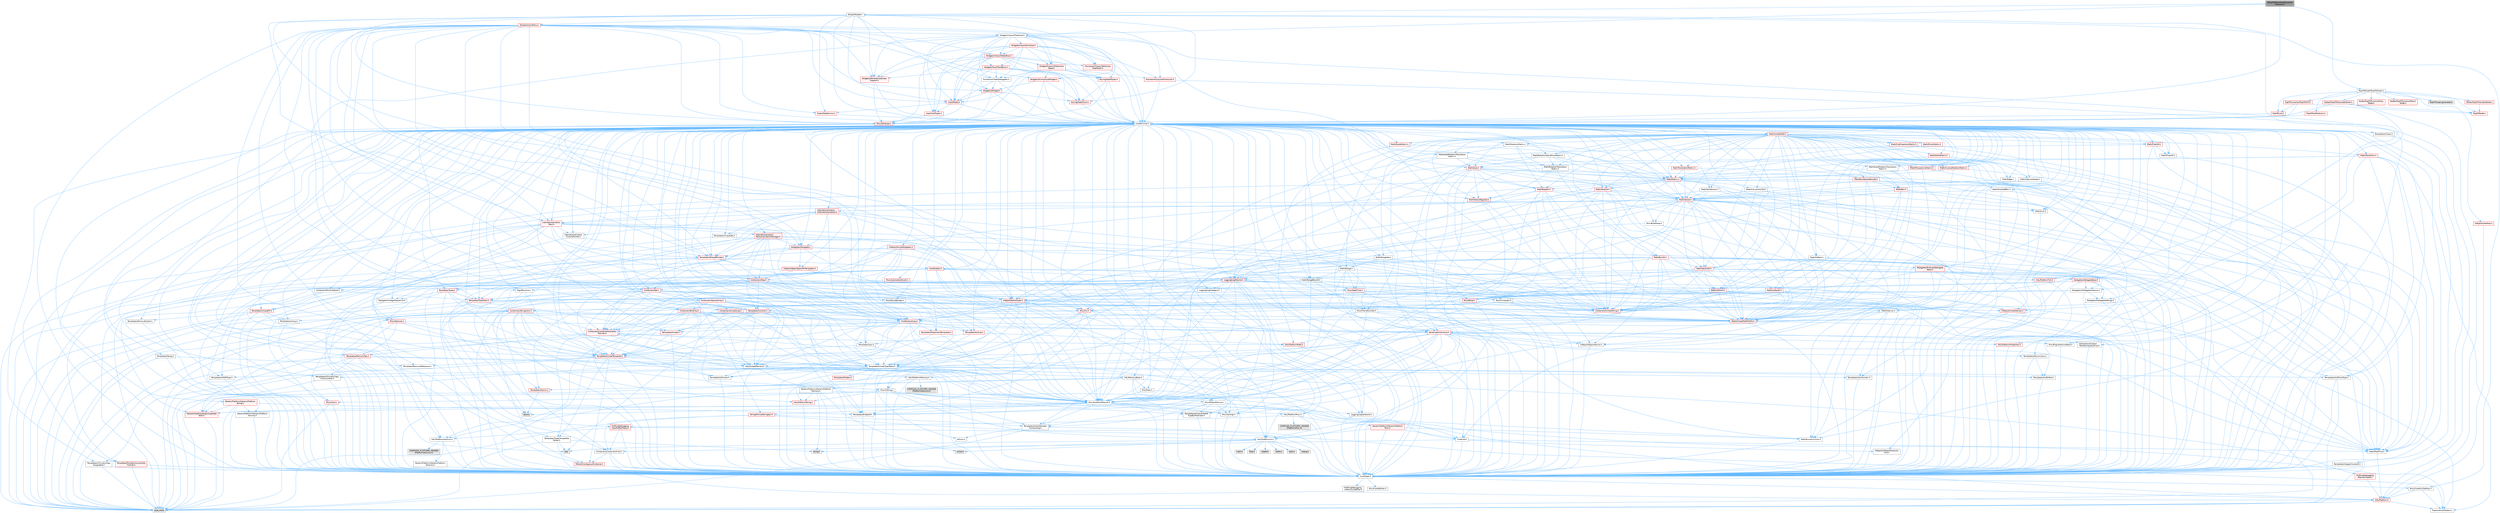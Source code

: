 digraph "SRigVMEditorGraphExplorerTreeView.h"
{
 // INTERACTIVE_SVG=YES
 // LATEX_PDF_SIZE
  bgcolor="transparent";
  edge [fontname=Helvetica,fontsize=10,labelfontname=Helvetica,labelfontsize=10];
  node [fontname=Helvetica,fontsize=10,shape=box,height=0.2,width=0.4];
  Node1 [id="Node000001",label="SRigVMEditorGraphExplorer\lTreeView.h",height=0.2,width=0.4,color="gray40", fillcolor="grey60", style="filled", fontcolor="black",tooltip=" "];
  Node1 -> Node2 [id="edge1_Node000001_Node000002",color="steelblue1",style="solid",tooltip=" "];
  Node2 [id="Node000002",label="CoreMinimal.h",height=0.2,width=0.4,color="grey40", fillcolor="white", style="filled",URL="$d7/d67/CoreMinimal_8h.html",tooltip=" "];
  Node2 -> Node3 [id="edge2_Node000002_Node000003",color="steelblue1",style="solid",tooltip=" "];
  Node3 [id="Node000003",label="CoreTypes.h",height=0.2,width=0.4,color="grey40", fillcolor="white", style="filled",URL="$dc/dec/CoreTypes_8h.html",tooltip=" "];
  Node3 -> Node4 [id="edge3_Node000003_Node000004",color="steelblue1",style="solid",tooltip=" "];
  Node4 [id="Node000004",label="HAL/Platform.h",height=0.2,width=0.4,color="red", fillcolor="#FFF0F0", style="filled",URL="$d9/dd0/Platform_8h.html",tooltip=" "];
  Node4 -> Node7 [id="edge4_Node000004_Node000007",color="steelblue1",style="solid",tooltip=" "];
  Node7 [id="Node000007",label="type_traits",height=0.2,width=0.4,color="grey60", fillcolor="#E0E0E0", style="filled",tooltip=" "];
  Node4 -> Node8 [id="edge5_Node000004_Node000008",color="steelblue1",style="solid",tooltip=" "];
  Node8 [id="Node000008",label="PreprocessorHelpers.h",height=0.2,width=0.4,color="grey40", fillcolor="white", style="filled",URL="$db/ddb/PreprocessorHelpers_8h.html",tooltip=" "];
  Node3 -> Node14 [id="edge6_Node000003_Node000014",color="steelblue1",style="solid",tooltip=" "];
  Node14 [id="Node000014",label="ProfilingDebugging\l/UMemoryDefines.h",height=0.2,width=0.4,color="grey40", fillcolor="white", style="filled",URL="$d2/da2/UMemoryDefines_8h.html",tooltip=" "];
  Node3 -> Node15 [id="edge7_Node000003_Node000015",color="steelblue1",style="solid",tooltip=" "];
  Node15 [id="Node000015",label="Misc/CoreMiscDefines.h",height=0.2,width=0.4,color="grey40", fillcolor="white", style="filled",URL="$da/d38/CoreMiscDefines_8h.html",tooltip=" "];
  Node15 -> Node4 [id="edge8_Node000015_Node000004",color="steelblue1",style="solid",tooltip=" "];
  Node15 -> Node8 [id="edge9_Node000015_Node000008",color="steelblue1",style="solid",tooltip=" "];
  Node3 -> Node16 [id="edge10_Node000003_Node000016",color="steelblue1",style="solid",tooltip=" "];
  Node16 [id="Node000016",label="Misc/CoreDefines.h",height=0.2,width=0.4,color="grey40", fillcolor="white", style="filled",URL="$d3/dd2/CoreDefines_8h.html",tooltip=" "];
  Node2 -> Node17 [id="edge11_Node000002_Node000017",color="steelblue1",style="solid",tooltip=" "];
  Node17 [id="Node000017",label="CoreFwd.h",height=0.2,width=0.4,color="grey40", fillcolor="white", style="filled",URL="$d1/d1e/CoreFwd_8h.html",tooltip=" "];
  Node17 -> Node3 [id="edge12_Node000017_Node000003",color="steelblue1",style="solid",tooltip=" "];
  Node17 -> Node18 [id="edge13_Node000017_Node000018",color="steelblue1",style="solid",tooltip=" "];
  Node18 [id="Node000018",label="Containers/ContainersFwd.h",height=0.2,width=0.4,color="grey40", fillcolor="white", style="filled",URL="$d4/d0a/ContainersFwd_8h.html",tooltip=" "];
  Node18 -> Node4 [id="edge14_Node000018_Node000004",color="steelblue1",style="solid",tooltip=" "];
  Node18 -> Node3 [id="edge15_Node000018_Node000003",color="steelblue1",style="solid",tooltip=" "];
  Node18 -> Node19 [id="edge16_Node000018_Node000019",color="steelblue1",style="solid",tooltip=" "];
  Node19 [id="Node000019",label="Traits/IsContiguousContainer.h",height=0.2,width=0.4,color="red", fillcolor="#FFF0F0", style="filled",URL="$d5/d3c/IsContiguousContainer_8h.html",tooltip=" "];
  Node19 -> Node3 [id="edge17_Node000019_Node000003",color="steelblue1",style="solid",tooltip=" "];
  Node17 -> Node22 [id="edge18_Node000017_Node000022",color="steelblue1",style="solid",tooltip=" "];
  Node22 [id="Node000022",label="Math/MathFwd.h",height=0.2,width=0.4,color="grey40", fillcolor="white", style="filled",URL="$d2/d10/MathFwd_8h.html",tooltip=" "];
  Node22 -> Node4 [id="edge19_Node000022_Node000004",color="steelblue1",style="solid",tooltip=" "];
  Node17 -> Node23 [id="edge20_Node000017_Node000023",color="steelblue1",style="solid",tooltip=" "];
  Node23 [id="Node000023",label="UObject/UObjectHierarchy\lFwd.h",height=0.2,width=0.4,color="grey40", fillcolor="white", style="filled",URL="$d3/d13/UObjectHierarchyFwd_8h.html",tooltip=" "];
  Node2 -> Node23 [id="edge21_Node000002_Node000023",color="steelblue1",style="solid",tooltip=" "];
  Node2 -> Node18 [id="edge22_Node000002_Node000018",color="steelblue1",style="solid",tooltip=" "];
  Node2 -> Node24 [id="edge23_Node000002_Node000024",color="steelblue1",style="solid",tooltip=" "];
  Node24 [id="Node000024",label="Misc/VarArgs.h",height=0.2,width=0.4,color="grey40", fillcolor="white", style="filled",URL="$d5/d6f/VarArgs_8h.html",tooltip=" "];
  Node24 -> Node3 [id="edge24_Node000024_Node000003",color="steelblue1",style="solid",tooltip=" "];
  Node2 -> Node25 [id="edge25_Node000002_Node000025",color="steelblue1",style="solid",tooltip=" "];
  Node25 [id="Node000025",label="Logging/LogVerbosity.h",height=0.2,width=0.4,color="grey40", fillcolor="white", style="filled",URL="$d2/d8f/LogVerbosity_8h.html",tooltip=" "];
  Node25 -> Node3 [id="edge26_Node000025_Node000003",color="steelblue1",style="solid",tooltip=" "];
  Node2 -> Node26 [id="edge27_Node000002_Node000026",color="steelblue1",style="solid",tooltip=" "];
  Node26 [id="Node000026",label="Misc/OutputDevice.h",height=0.2,width=0.4,color="grey40", fillcolor="white", style="filled",URL="$d7/d32/OutputDevice_8h.html",tooltip=" "];
  Node26 -> Node17 [id="edge28_Node000026_Node000017",color="steelblue1",style="solid",tooltip=" "];
  Node26 -> Node3 [id="edge29_Node000026_Node000003",color="steelblue1",style="solid",tooltip=" "];
  Node26 -> Node25 [id="edge30_Node000026_Node000025",color="steelblue1",style="solid",tooltip=" "];
  Node26 -> Node24 [id="edge31_Node000026_Node000024",color="steelblue1",style="solid",tooltip=" "];
  Node26 -> Node27 [id="edge32_Node000026_Node000027",color="steelblue1",style="solid",tooltip=" "];
  Node27 [id="Node000027",label="Templates/IsArrayOrRefOf\lTypeByPredicate.h",height=0.2,width=0.4,color="grey40", fillcolor="white", style="filled",URL="$d6/da1/IsArrayOrRefOfTypeByPredicate_8h.html",tooltip=" "];
  Node27 -> Node3 [id="edge33_Node000027_Node000003",color="steelblue1",style="solid",tooltip=" "];
  Node26 -> Node28 [id="edge34_Node000026_Node000028",color="steelblue1",style="solid",tooltip=" "];
  Node28 [id="Node000028",label="Templates/IsValidVariadic\lFunctionArg.h",height=0.2,width=0.4,color="grey40", fillcolor="white", style="filled",URL="$d0/dc8/IsValidVariadicFunctionArg_8h.html",tooltip=" "];
  Node28 -> Node3 [id="edge35_Node000028_Node000003",color="steelblue1",style="solid",tooltip=" "];
  Node28 -> Node29 [id="edge36_Node000028_Node000029",color="steelblue1",style="solid",tooltip=" "];
  Node29 [id="Node000029",label="IsEnum.h",height=0.2,width=0.4,color="grey40", fillcolor="white", style="filled",URL="$d4/de5/IsEnum_8h.html",tooltip=" "];
  Node28 -> Node7 [id="edge37_Node000028_Node000007",color="steelblue1",style="solid",tooltip=" "];
  Node26 -> Node30 [id="edge38_Node000026_Node000030",color="steelblue1",style="solid",tooltip=" "];
  Node30 [id="Node000030",label="Traits/IsCharEncodingCompatible\lWith.h",height=0.2,width=0.4,color="red", fillcolor="#FFF0F0", style="filled",URL="$df/dd1/IsCharEncodingCompatibleWith_8h.html",tooltip=" "];
  Node30 -> Node7 [id="edge39_Node000030_Node000007",color="steelblue1",style="solid",tooltip=" "];
  Node2 -> Node32 [id="edge40_Node000002_Node000032",color="steelblue1",style="solid",tooltip=" "];
  Node32 [id="Node000032",label="HAL/PlatformCrt.h",height=0.2,width=0.4,color="grey40", fillcolor="white", style="filled",URL="$d8/d75/PlatformCrt_8h.html",tooltip=" "];
  Node32 -> Node33 [id="edge41_Node000032_Node000033",color="steelblue1",style="solid",tooltip=" "];
  Node33 [id="Node000033",label="new",height=0.2,width=0.4,color="grey60", fillcolor="#E0E0E0", style="filled",tooltip=" "];
  Node32 -> Node34 [id="edge42_Node000032_Node000034",color="steelblue1",style="solid",tooltip=" "];
  Node34 [id="Node000034",label="wchar.h",height=0.2,width=0.4,color="grey60", fillcolor="#E0E0E0", style="filled",tooltip=" "];
  Node32 -> Node35 [id="edge43_Node000032_Node000035",color="steelblue1",style="solid",tooltip=" "];
  Node35 [id="Node000035",label="stddef.h",height=0.2,width=0.4,color="grey60", fillcolor="#E0E0E0", style="filled",tooltip=" "];
  Node32 -> Node36 [id="edge44_Node000032_Node000036",color="steelblue1",style="solid",tooltip=" "];
  Node36 [id="Node000036",label="stdlib.h",height=0.2,width=0.4,color="grey60", fillcolor="#E0E0E0", style="filled",tooltip=" "];
  Node32 -> Node37 [id="edge45_Node000032_Node000037",color="steelblue1",style="solid",tooltip=" "];
  Node37 [id="Node000037",label="stdio.h",height=0.2,width=0.4,color="grey60", fillcolor="#E0E0E0", style="filled",tooltip=" "];
  Node32 -> Node38 [id="edge46_Node000032_Node000038",color="steelblue1",style="solid",tooltip=" "];
  Node38 [id="Node000038",label="stdarg.h",height=0.2,width=0.4,color="grey60", fillcolor="#E0E0E0", style="filled",tooltip=" "];
  Node32 -> Node39 [id="edge47_Node000032_Node000039",color="steelblue1",style="solid",tooltip=" "];
  Node39 [id="Node000039",label="math.h",height=0.2,width=0.4,color="grey60", fillcolor="#E0E0E0", style="filled",tooltip=" "];
  Node32 -> Node40 [id="edge48_Node000032_Node000040",color="steelblue1",style="solid",tooltip=" "];
  Node40 [id="Node000040",label="float.h",height=0.2,width=0.4,color="grey60", fillcolor="#E0E0E0", style="filled",tooltip=" "];
  Node32 -> Node41 [id="edge49_Node000032_Node000041",color="steelblue1",style="solid",tooltip=" "];
  Node41 [id="Node000041",label="string.h",height=0.2,width=0.4,color="grey60", fillcolor="#E0E0E0", style="filled",tooltip=" "];
  Node2 -> Node42 [id="edge50_Node000002_Node000042",color="steelblue1",style="solid",tooltip=" "];
  Node42 [id="Node000042",label="HAL/PlatformMisc.h",height=0.2,width=0.4,color="grey40", fillcolor="white", style="filled",URL="$d0/df5/PlatformMisc_8h.html",tooltip=" "];
  Node42 -> Node3 [id="edge51_Node000042_Node000003",color="steelblue1",style="solid",tooltip=" "];
  Node42 -> Node43 [id="edge52_Node000042_Node000043",color="steelblue1",style="solid",tooltip=" "];
  Node43 [id="Node000043",label="GenericPlatform/GenericPlatform\lMisc.h",height=0.2,width=0.4,color="red", fillcolor="#FFF0F0", style="filled",URL="$db/d9a/GenericPlatformMisc_8h.html",tooltip=" "];
  Node43 -> Node17 [id="edge53_Node000043_Node000017",color="steelblue1",style="solid",tooltip=" "];
  Node43 -> Node3 [id="edge54_Node000043_Node000003",color="steelblue1",style="solid",tooltip=" "];
  Node43 -> Node32 [id="edge55_Node000043_Node000032",color="steelblue1",style="solid",tooltip=" "];
  Node43 -> Node47 [id="edge56_Node000043_Node000047",color="steelblue1",style="solid",tooltip=" "];
  Node47 [id="Node000047",label="Math/NumericLimits.h",height=0.2,width=0.4,color="grey40", fillcolor="white", style="filled",URL="$df/d1b/NumericLimits_8h.html",tooltip=" "];
  Node47 -> Node3 [id="edge57_Node000047_Node000003",color="steelblue1",style="solid",tooltip=" "];
  Node42 -> Node52 [id="edge58_Node000042_Node000052",color="steelblue1",style="solid",tooltip=" "];
  Node52 [id="Node000052",label="COMPILED_PLATFORM_HEADER\l(PlatformMisc.h)",height=0.2,width=0.4,color="grey60", fillcolor="#E0E0E0", style="filled",tooltip=" "];
  Node42 -> Node53 [id="edge59_Node000042_Node000053",color="steelblue1",style="solid",tooltip=" "];
  Node53 [id="Node000053",label="ProfilingDebugging\l/CpuProfilerTrace.h",height=0.2,width=0.4,color="red", fillcolor="#FFF0F0", style="filled",URL="$da/dcb/CpuProfilerTrace_8h.html",tooltip=" "];
  Node53 -> Node3 [id="edge60_Node000053_Node000003",color="steelblue1",style="solid",tooltip=" "];
  Node53 -> Node18 [id="edge61_Node000053_Node000018",color="steelblue1",style="solid",tooltip=" "];
  Node53 -> Node54 [id="edge62_Node000053_Node000054",color="steelblue1",style="solid",tooltip=" "];
  Node54 [id="Node000054",label="HAL/PlatformAtomics.h",height=0.2,width=0.4,color="grey40", fillcolor="white", style="filled",URL="$d3/d36/PlatformAtomics_8h.html",tooltip=" "];
  Node54 -> Node3 [id="edge63_Node000054_Node000003",color="steelblue1",style="solid",tooltip=" "];
  Node54 -> Node55 [id="edge64_Node000054_Node000055",color="steelblue1",style="solid",tooltip=" "];
  Node55 [id="Node000055",label="GenericPlatform/GenericPlatform\lAtomics.h",height=0.2,width=0.4,color="grey40", fillcolor="white", style="filled",URL="$da/d72/GenericPlatformAtomics_8h.html",tooltip=" "];
  Node55 -> Node3 [id="edge65_Node000055_Node000003",color="steelblue1",style="solid",tooltip=" "];
  Node54 -> Node56 [id="edge66_Node000054_Node000056",color="steelblue1",style="solid",tooltip=" "];
  Node56 [id="Node000056",label="COMPILED_PLATFORM_HEADER\l(PlatformAtomics.h)",height=0.2,width=0.4,color="grey60", fillcolor="#E0E0E0", style="filled",tooltip=" "];
  Node53 -> Node8 [id="edge67_Node000053_Node000008",color="steelblue1",style="solid",tooltip=" "];
  Node2 -> Node61 [id="edge68_Node000002_Node000061",color="steelblue1",style="solid",tooltip=" "];
  Node61 [id="Node000061",label="Misc/AssertionMacros.h",height=0.2,width=0.4,color="grey40", fillcolor="white", style="filled",URL="$d0/dfa/AssertionMacros_8h.html",tooltip=" "];
  Node61 -> Node3 [id="edge69_Node000061_Node000003",color="steelblue1",style="solid",tooltip=" "];
  Node61 -> Node4 [id="edge70_Node000061_Node000004",color="steelblue1",style="solid",tooltip=" "];
  Node61 -> Node42 [id="edge71_Node000061_Node000042",color="steelblue1",style="solid",tooltip=" "];
  Node61 -> Node8 [id="edge72_Node000061_Node000008",color="steelblue1",style="solid",tooltip=" "];
  Node61 -> Node62 [id="edge73_Node000061_Node000062",color="steelblue1",style="solid",tooltip=" "];
  Node62 [id="Node000062",label="Templates/EnableIf.h",height=0.2,width=0.4,color="grey40", fillcolor="white", style="filled",URL="$d7/d60/EnableIf_8h.html",tooltip=" "];
  Node62 -> Node3 [id="edge74_Node000062_Node000003",color="steelblue1",style="solid",tooltip=" "];
  Node61 -> Node27 [id="edge75_Node000061_Node000027",color="steelblue1",style="solid",tooltip=" "];
  Node61 -> Node28 [id="edge76_Node000061_Node000028",color="steelblue1",style="solid",tooltip=" "];
  Node61 -> Node30 [id="edge77_Node000061_Node000030",color="steelblue1",style="solid",tooltip=" "];
  Node61 -> Node24 [id="edge78_Node000061_Node000024",color="steelblue1",style="solid",tooltip=" "];
  Node61 -> Node63 [id="edge79_Node000061_Node000063",color="steelblue1",style="solid",tooltip=" "];
  Node63 [id="Node000063",label="String/FormatStringSan.h",height=0.2,width=0.4,color="red", fillcolor="#FFF0F0", style="filled",URL="$d3/d8b/FormatStringSan_8h.html",tooltip=" "];
  Node63 -> Node7 [id="edge80_Node000063_Node000007",color="steelblue1",style="solid",tooltip=" "];
  Node63 -> Node3 [id="edge81_Node000063_Node000003",color="steelblue1",style="solid",tooltip=" "];
  Node63 -> Node28 [id="edge82_Node000063_Node000028",color="steelblue1",style="solid",tooltip=" "];
  Node63 -> Node18 [id="edge83_Node000063_Node000018",color="steelblue1",style="solid",tooltip=" "];
  Node61 -> Node69 [id="edge84_Node000061_Node000069",color="steelblue1",style="solid",tooltip=" "];
  Node69 [id="Node000069",label="atomic",height=0.2,width=0.4,color="grey60", fillcolor="#E0E0E0", style="filled",tooltip=" "];
  Node2 -> Node70 [id="edge85_Node000002_Node000070",color="steelblue1",style="solid",tooltip=" "];
  Node70 [id="Node000070",label="Templates/IsPointer.h",height=0.2,width=0.4,color="grey40", fillcolor="white", style="filled",URL="$d7/d05/IsPointer_8h.html",tooltip=" "];
  Node70 -> Node3 [id="edge86_Node000070_Node000003",color="steelblue1",style="solid",tooltip=" "];
  Node2 -> Node71 [id="edge87_Node000002_Node000071",color="steelblue1",style="solid",tooltip=" "];
  Node71 [id="Node000071",label="HAL/PlatformMemory.h",height=0.2,width=0.4,color="grey40", fillcolor="white", style="filled",URL="$de/d68/PlatformMemory_8h.html",tooltip=" "];
  Node71 -> Node3 [id="edge88_Node000071_Node000003",color="steelblue1",style="solid",tooltip=" "];
  Node71 -> Node72 [id="edge89_Node000071_Node000072",color="steelblue1",style="solid",tooltip=" "];
  Node72 [id="Node000072",label="GenericPlatform/GenericPlatform\lMemory.h",height=0.2,width=0.4,color="grey40", fillcolor="white", style="filled",URL="$dd/d22/GenericPlatformMemory_8h.html",tooltip=" "];
  Node72 -> Node17 [id="edge90_Node000072_Node000017",color="steelblue1",style="solid",tooltip=" "];
  Node72 -> Node3 [id="edge91_Node000072_Node000003",color="steelblue1",style="solid",tooltip=" "];
  Node72 -> Node73 [id="edge92_Node000072_Node000073",color="steelblue1",style="solid",tooltip=" "];
  Node73 [id="Node000073",label="HAL/PlatformString.h",height=0.2,width=0.4,color="red", fillcolor="#FFF0F0", style="filled",URL="$db/db5/PlatformString_8h.html",tooltip=" "];
  Node73 -> Node3 [id="edge93_Node000073_Node000003",color="steelblue1",style="solid",tooltip=" "];
  Node72 -> Node41 [id="edge94_Node000072_Node000041",color="steelblue1",style="solid",tooltip=" "];
  Node72 -> Node34 [id="edge95_Node000072_Node000034",color="steelblue1",style="solid",tooltip=" "];
  Node71 -> Node75 [id="edge96_Node000071_Node000075",color="steelblue1",style="solid",tooltip=" "];
  Node75 [id="Node000075",label="COMPILED_PLATFORM_HEADER\l(PlatformMemory.h)",height=0.2,width=0.4,color="grey60", fillcolor="#E0E0E0", style="filled",tooltip=" "];
  Node2 -> Node54 [id="edge97_Node000002_Node000054",color="steelblue1",style="solid",tooltip=" "];
  Node2 -> Node76 [id="edge98_Node000002_Node000076",color="steelblue1",style="solid",tooltip=" "];
  Node76 [id="Node000076",label="Misc/Exec.h",height=0.2,width=0.4,color="grey40", fillcolor="white", style="filled",URL="$de/ddb/Exec_8h.html",tooltip=" "];
  Node76 -> Node3 [id="edge99_Node000076_Node000003",color="steelblue1",style="solid",tooltip=" "];
  Node76 -> Node61 [id="edge100_Node000076_Node000061",color="steelblue1",style="solid",tooltip=" "];
  Node2 -> Node77 [id="edge101_Node000002_Node000077",color="steelblue1",style="solid",tooltip=" "];
  Node77 [id="Node000077",label="HAL/MemoryBase.h",height=0.2,width=0.4,color="grey40", fillcolor="white", style="filled",URL="$d6/d9f/MemoryBase_8h.html",tooltip=" "];
  Node77 -> Node3 [id="edge102_Node000077_Node000003",color="steelblue1",style="solid",tooltip=" "];
  Node77 -> Node54 [id="edge103_Node000077_Node000054",color="steelblue1",style="solid",tooltip=" "];
  Node77 -> Node32 [id="edge104_Node000077_Node000032",color="steelblue1",style="solid",tooltip=" "];
  Node77 -> Node76 [id="edge105_Node000077_Node000076",color="steelblue1",style="solid",tooltip=" "];
  Node77 -> Node26 [id="edge106_Node000077_Node000026",color="steelblue1",style="solid",tooltip=" "];
  Node77 -> Node78 [id="edge107_Node000077_Node000078",color="steelblue1",style="solid",tooltip=" "];
  Node78 [id="Node000078",label="Templates/Atomic.h",height=0.2,width=0.4,color="red", fillcolor="#FFF0F0", style="filled",URL="$d3/d91/Atomic_8h.html",tooltip=" "];
  Node78 -> Node69 [id="edge108_Node000078_Node000069",color="steelblue1",style="solid",tooltip=" "];
  Node2 -> Node87 [id="edge109_Node000002_Node000087",color="steelblue1",style="solid",tooltip=" "];
  Node87 [id="Node000087",label="HAL/UnrealMemory.h",height=0.2,width=0.4,color="grey40", fillcolor="white", style="filled",URL="$d9/d96/UnrealMemory_8h.html",tooltip=" "];
  Node87 -> Node3 [id="edge110_Node000087_Node000003",color="steelblue1",style="solid",tooltip=" "];
  Node87 -> Node72 [id="edge111_Node000087_Node000072",color="steelblue1",style="solid",tooltip=" "];
  Node87 -> Node77 [id="edge112_Node000087_Node000077",color="steelblue1",style="solid",tooltip=" "];
  Node87 -> Node71 [id="edge113_Node000087_Node000071",color="steelblue1",style="solid",tooltip=" "];
  Node87 -> Node88 [id="edge114_Node000087_Node000088",color="steelblue1",style="solid",tooltip=" "];
  Node88 [id="Node000088",label="ProfilingDebugging\l/MemoryTrace.h",height=0.2,width=0.4,color="red", fillcolor="#FFF0F0", style="filled",URL="$da/dd7/MemoryTrace_8h.html",tooltip=" "];
  Node88 -> Node4 [id="edge115_Node000088_Node000004",color="steelblue1",style="solid",tooltip=" "];
  Node87 -> Node70 [id="edge116_Node000087_Node000070",color="steelblue1",style="solid",tooltip=" "];
  Node2 -> Node89 [id="edge117_Node000002_Node000089",color="steelblue1",style="solid",tooltip=" "];
  Node89 [id="Node000089",label="Templates/IsArithmetic.h",height=0.2,width=0.4,color="grey40", fillcolor="white", style="filled",URL="$d2/d5d/IsArithmetic_8h.html",tooltip=" "];
  Node89 -> Node3 [id="edge118_Node000089_Node000003",color="steelblue1",style="solid",tooltip=" "];
  Node2 -> Node83 [id="edge119_Node000002_Node000083",color="steelblue1",style="solid",tooltip=" "];
  Node83 [id="Node000083",label="Templates/AndOrNot.h",height=0.2,width=0.4,color="grey40", fillcolor="white", style="filled",URL="$db/d0a/AndOrNot_8h.html",tooltip=" "];
  Node83 -> Node3 [id="edge120_Node000083_Node000003",color="steelblue1",style="solid",tooltip=" "];
  Node2 -> Node90 [id="edge121_Node000002_Node000090",color="steelblue1",style="solid",tooltip=" "];
  Node90 [id="Node000090",label="Templates/IsPODType.h",height=0.2,width=0.4,color="grey40", fillcolor="white", style="filled",URL="$d7/db1/IsPODType_8h.html",tooltip=" "];
  Node90 -> Node3 [id="edge122_Node000090_Node000003",color="steelblue1",style="solid",tooltip=" "];
  Node2 -> Node91 [id="edge123_Node000002_Node000091",color="steelblue1",style="solid",tooltip=" "];
  Node91 [id="Node000091",label="Templates/IsUECoreType.h",height=0.2,width=0.4,color="grey40", fillcolor="white", style="filled",URL="$d1/db8/IsUECoreType_8h.html",tooltip=" "];
  Node91 -> Node3 [id="edge124_Node000091_Node000003",color="steelblue1",style="solid",tooltip=" "];
  Node91 -> Node7 [id="edge125_Node000091_Node000007",color="steelblue1",style="solid",tooltip=" "];
  Node2 -> Node84 [id="edge126_Node000002_Node000084",color="steelblue1",style="solid",tooltip=" "];
  Node84 [id="Node000084",label="Templates/IsTriviallyCopy\lConstructible.h",height=0.2,width=0.4,color="grey40", fillcolor="white", style="filled",URL="$d3/d78/IsTriviallyCopyConstructible_8h.html",tooltip=" "];
  Node84 -> Node3 [id="edge127_Node000084_Node000003",color="steelblue1",style="solid",tooltip=" "];
  Node84 -> Node7 [id="edge128_Node000084_Node000007",color="steelblue1",style="solid",tooltip=" "];
  Node2 -> Node92 [id="edge129_Node000002_Node000092",color="steelblue1",style="solid",tooltip=" "];
  Node92 [id="Node000092",label="Templates/UnrealTypeTraits.h",height=0.2,width=0.4,color="grey40", fillcolor="white", style="filled",URL="$d2/d2d/UnrealTypeTraits_8h.html",tooltip=" "];
  Node92 -> Node3 [id="edge130_Node000092_Node000003",color="steelblue1",style="solid",tooltip=" "];
  Node92 -> Node70 [id="edge131_Node000092_Node000070",color="steelblue1",style="solid",tooltip=" "];
  Node92 -> Node61 [id="edge132_Node000092_Node000061",color="steelblue1",style="solid",tooltip=" "];
  Node92 -> Node83 [id="edge133_Node000092_Node000083",color="steelblue1",style="solid",tooltip=" "];
  Node92 -> Node62 [id="edge134_Node000092_Node000062",color="steelblue1",style="solid",tooltip=" "];
  Node92 -> Node89 [id="edge135_Node000092_Node000089",color="steelblue1",style="solid",tooltip=" "];
  Node92 -> Node29 [id="edge136_Node000092_Node000029",color="steelblue1",style="solid",tooltip=" "];
  Node92 -> Node93 [id="edge137_Node000092_Node000093",color="steelblue1",style="solid",tooltip=" "];
  Node93 [id="Node000093",label="Templates/Models.h",height=0.2,width=0.4,color="red", fillcolor="#FFF0F0", style="filled",URL="$d3/d0c/Models_8h.html",tooltip=" "];
  Node92 -> Node90 [id="edge138_Node000092_Node000090",color="steelblue1",style="solid",tooltip=" "];
  Node92 -> Node91 [id="edge139_Node000092_Node000091",color="steelblue1",style="solid",tooltip=" "];
  Node92 -> Node84 [id="edge140_Node000092_Node000084",color="steelblue1",style="solid",tooltip=" "];
  Node2 -> Node62 [id="edge141_Node000002_Node000062",color="steelblue1",style="solid",tooltip=" "];
  Node2 -> Node94 [id="edge142_Node000002_Node000094",color="steelblue1",style="solid",tooltip=" "];
  Node94 [id="Node000094",label="Templates/RemoveReference.h",height=0.2,width=0.4,color="grey40", fillcolor="white", style="filled",URL="$da/dbe/RemoveReference_8h.html",tooltip=" "];
  Node94 -> Node3 [id="edge143_Node000094_Node000003",color="steelblue1",style="solid",tooltip=" "];
  Node2 -> Node95 [id="edge144_Node000002_Node000095",color="steelblue1",style="solid",tooltip=" "];
  Node95 [id="Node000095",label="Templates/IntegralConstant.h",height=0.2,width=0.4,color="grey40", fillcolor="white", style="filled",URL="$db/d1b/IntegralConstant_8h.html",tooltip=" "];
  Node95 -> Node3 [id="edge145_Node000095_Node000003",color="steelblue1",style="solid",tooltip=" "];
  Node2 -> Node96 [id="edge146_Node000002_Node000096",color="steelblue1",style="solid",tooltip=" "];
  Node96 [id="Node000096",label="Templates/IsClass.h",height=0.2,width=0.4,color="grey40", fillcolor="white", style="filled",URL="$db/dcb/IsClass_8h.html",tooltip=" "];
  Node96 -> Node3 [id="edge147_Node000096_Node000003",color="steelblue1",style="solid",tooltip=" "];
  Node2 -> Node97 [id="edge148_Node000002_Node000097",color="steelblue1",style="solid",tooltip=" "];
  Node97 [id="Node000097",label="Templates/TypeCompatible\lBytes.h",height=0.2,width=0.4,color="grey40", fillcolor="white", style="filled",URL="$df/d0a/TypeCompatibleBytes_8h.html",tooltip=" "];
  Node97 -> Node3 [id="edge149_Node000097_Node000003",color="steelblue1",style="solid",tooltip=" "];
  Node97 -> Node41 [id="edge150_Node000097_Node000041",color="steelblue1",style="solid",tooltip=" "];
  Node97 -> Node33 [id="edge151_Node000097_Node000033",color="steelblue1",style="solid",tooltip=" "];
  Node97 -> Node7 [id="edge152_Node000097_Node000007",color="steelblue1",style="solid",tooltip=" "];
  Node2 -> Node19 [id="edge153_Node000002_Node000019",color="steelblue1",style="solid",tooltip=" "];
  Node2 -> Node98 [id="edge154_Node000002_Node000098",color="steelblue1",style="solid",tooltip=" "];
  Node98 [id="Node000098",label="Templates/UnrealTemplate.h",height=0.2,width=0.4,color="red", fillcolor="#FFF0F0", style="filled",URL="$d4/d24/UnrealTemplate_8h.html",tooltip=" "];
  Node98 -> Node3 [id="edge155_Node000098_Node000003",color="steelblue1",style="solid",tooltip=" "];
  Node98 -> Node70 [id="edge156_Node000098_Node000070",color="steelblue1",style="solid",tooltip=" "];
  Node98 -> Node87 [id="edge157_Node000098_Node000087",color="steelblue1",style="solid",tooltip=" "];
  Node98 -> Node92 [id="edge158_Node000098_Node000092",color="steelblue1",style="solid",tooltip=" "];
  Node98 -> Node94 [id="edge159_Node000098_Node000094",color="steelblue1",style="solid",tooltip=" "];
  Node98 -> Node97 [id="edge160_Node000098_Node000097",color="steelblue1",style="solid",tooltip=" "];
  Node98 -> Node19 [id="edge161_Node000098_Node000019",color="steelblue1",style="solid",tooltip=" "];
  Node98 -> Node7 [id="edge162_Node000098_Node000007",color="steelblue1",style="solid",tooltip=" "];
  Node2 -> Node47 [id="edge163_Node000002_Node000047",color="steelblue1",style="solid",tooltip=" "];
  Node2 -> Node102 [id="edge164_Node000002_Node000102",color="steelblue1",style="solid",tooltip=" "];
  Node102 [id="Node000102",label="HAL/PlatformMath.h",height=0.2,width=0.4,color="red", fillcolor="#FFF0F0", style="filled",URL="$dc/d53/PlatformMath_8h.html",tooltip=" "];
  Node102 -> Node3 [id="edge165_Node000102_Node000003",color="steelblue1",style="solid",tooltip=" "];
  Node2 -> Node85 [id="edge166_Node000002_Node000085",color="steelblue1",style="solid",tooltip=" "];
  Node85 [id="Node000085",label="Templates/IsTriviallyCopy\lAssignable.h",height=0.2,width=0.4,color="grey40", fillcolor="white", style="filled",URL="$d2/df2/IsTriviallyCopyAssignable_8h.html",tooltip=" "];
  Node85 -> Node3 [id="edge167_Node000085_Node000003",color="steelblue1",style="solid",tooltip=" "];
  Node85 -> Node7 [id="edge168_Node000085_Node000007",color="steelblue1",style="solid",tooltip=" "];
  Node2 -> Node110 [id="edge169_Node000002_Node000110",color="steelblue1",style="solid",tooltip=" "];
  Node110 [id="Node000110",label="Templates/MemoryOps.h",height=0.2,width=0.4,color="red", fillcolor="#FFF0F0", style="filled",URL="$db/dea/MemoryOps_8h.html",tooltip=" "];
  Node110 -> Node3 [id="edge170_Node000110_Node000003",color="steelblue1",style="solid",tooltip=" "];
  Node110 -> Node87 [id="edge171_Node000110_Node000087",color="steelblue1",style="solid",tooltip=" "];
  Node110 -> Node85 [id="edge172_Node000110_Node000085",color="steelblue1",style="solid",tooltip=" "];
  Node110 -> Node84 [id="edge173_Node000110_Node000084",color="steelblue1",style="solid",tooltip=" "];
  Node110 -> Node92 [id="edge174_Node000110_Node000092",color="steelblue1",style="solid",tooltip=" "];
  Node110 -> Node33 [id="edge175_Node000110_Node000033",color="steelblue1",style="solid",tooltip=" "];
  Node110 -> Node7 [id="edge176_Node000110_Node000007",color="steelblue1",style="solid",tooltip=" "];
  Node2 -> Node111 [id="edge177_Node000002_Node000111",color="steelblue1",style="solid",tooltip=" "];
  Node111 [id="Node000111",label="Containers/ContainerAllocation\lPolicies.h",height=0.2,width=0.4,color="red", fillcolor="#FFF0F0", style="filled",URL="$d7/dff/ContainerAllocationPolicies_8h.html",tooltip=" "];
  Node111 -> Node3 [id="edge178_Node000111_Node000003",color="steelblue1",style="solid",tooltip=" "];
  Node111 -> Node111 [id="edge179_Node000111_Node000111",color="steelblue1",style="solid",tooltip=" "];
  Node111 -> Node102 [id="edge180_Node000111_Node000102",color="steelblue1",style="solid",tooltip=" "];
  Node111 -> Node87 [id="edge181_Node000111_Node000087",color="steelblue1",style="solid",tooltip=" "];
  Node111 -> Node47 [id="edge182_Node000111_Node000047",color="steelblue1",style="solid",tooltip=" "];
  Node111 -> Node61 [id="edge183_Node000111_Node000061",color="steelblue1",style="solid",tooltip=" "];
  Node111 -> Node110 [id="edge184_Node000111_Node000110",color="steelblue1",style="solid",tooltip=" "];
  Node111 -> Node97 [id="edge185_Node000111_Node000097",color="steelblue1",style="solid",tooltip=" "];
  Node111 -> Node7 [id="edge186_Node000111_Node000007",color="steelblue1",style="solid",tooltip=" "];
  Node2 -> Node114 [id="edge187_Node000002_Node000114",color="steelblue1",style="solid",tooltip=" "];
  Node114 [id="Node000114",label="Templates/IsEnumClass.h",height=0.2,width=0.4,color="grey40", fillcolor="white", style="filled",URL="$d7/d15/IsEnumClass_8h.html",tooltip=" "];
  Node114 -> Node3 [id="edge188_Node000114_Node000003",color="steelblue1",style="solid",tooltip=" "];
  Node114 -> Node83 [id="edge189_Node000114_Node000083",color="steelblue1",style="solid",tooltip=" "];
  Node2 -> Node115 [id="edge190_Node000002_Node000115",color="steelblue1",style="solid",tooltip=" "];
  Node115 [id="Node000115",label="HAL/PlatformProperties.h",height=0.2,width=0.4,color="red", fillcolor="#FFF0F0", style="filled",URL="$d9/db0/PlatformProperties_8h.html",tooltip=" "];
  Node115 -> Node3 [id="edge191_Node000115_Node000003",color="steelblue1",style="solid",tooltip=" "];
  Node2 -> Node118 [id="edge192_Node000002_Node000118",color="steelblue1",style="solid",tooltip=" "];
  Node118 [id="Node000118",label="Misc/EngineVersionBase.h",height=0.2,width=0.4,color="grey40", fillcolor="white", style="filled",URL="$d5/d2b/EngineVersionBase_8h.html",tooltip=" "];
  Node118 -> Node3 [id="edge193_Node000118_Node000003",color="steelblue1",style="solid",tooltip=" "];
  Node2 -> Node119 [id="edge194_Node000002_Node000119",color="steelblue1",style="solid",tooltip=" "];
  Node119 [id="Node000119",label="Internationalization\l/TextNamespaceFwd.h",height=0.2,width=0.4,color="grey40", fillcolor="white", style="filled",URL="$d8/d97/TextNamespaceFwd_8h.html",tooltip=" "];
  Node119 -> Node3 [id="edge195_Node000119_Node000003",color="steelblue1",style="solid",tooltip=" "];
  Node2 -> Node120 [id="edge196_Node000002_Node000120",color="steelblue1",style="solid",tooltip=" "];
  Node120 [id="Node000120",label="Serialization/Archive.h",height=0.2,width=0.4,color="red", fillcolor="#FFF0F0", style="filled",URL="$d7/d3b/Archive_8h.html",tooltip=" "];
  Node120 -> Node17 [id="edge197_Node000120_Node000017",color="steelblue1",style="solid",tooltip=" "];
  Node120 -> Node3 [id="edge198_Node000120_Node000003",color="steelblue1",style="solid",tooltip=" "];
  Node120 -> Node115 [id="edge199_Node000120_Node000115",color="steelblue1",style="solid",tooltip=" "];
  Node120 -> Node119 [id="edge200_Node000120_Node000119",color="steelblue1",style="solid",tooltip=" "];
  Node120 -> Node22 [id="edge201_Node000120_Node000022",color="steelblue1",style="solid",tooltip=" "];
  Node120 -> Node61 [id="edge202_Node000120_Node000061",color="steelblue1",style="solid",tooltip=" "];
  Node120 -> Node118 [id="edge203_Node000120_Node000118",color="steelblue1",style="solid",tooltip=" "];
  Node120 -> Node24 [id="edge204_Node000120_Node000024",color="steelblue1",style="solid",tooltip=" "];
  Node120 -> Node62 [id="edge205_Node000120_Node000062",color="steelblue1",style="solid",tooltip=" "];
  Node120 -> Node27 [id="edge206_Node000120_Node000027",color="steelblue1",style="solid",tooltip=" "];
  Node120 -> Node114 [id="edge207_Node000120_Node000114",color="steelblue1",style="solid",tooltip=" "];
  Node120 -> Node28 [id="edge208_Node000120_Node000028",color="steelblue1",style="solid",tooltip=" "];
  Node120 -> Node98 [id="edge209_Node000120_Node000098",color="steelblue1",style="solid",tooltip=" "];
  Node120 -> Node30 [id="edge210_Node000120_Node000030",color="steelblue1",style="solid",tooltip=" "];
  Node120 -> Node123 [id="edge211_Node000120_Node000123",color="steelblue1",style="solid",tooltip=" "];
  Node123 [id="Node000123",label="UObject/ObjectVersion.h",height=0.2,width=0.4,color="grey40", fillcolor="white", style="filled",URL="$da/d63/ObjectVersion_8h.html",tooltip=" "];
  Node123 -> Node3 [id="edge212_Node000123_Node000003",color="steelblue1",style="solid",tooltip=" "];
  Node2 -> Node124 [id="edge213_Node000002_Node000124",color="steelblue1",style="solid",tooltip=" "];
  Node124 [id="Node000124",label="Templates/Less.h",height=0.2,width=0.4,color="grey40", fillcolor="white", style="filled",URL="$de/dc8/Less_8h.html",tooltip=" "];
  Node124 -> Node3 [id="edge214_Node000124_Node000003",color="steelblue1",style="solid",tooltip=" "];
  Node124 -> Node98 [id="edge215_Node000124_Node000098",color="steelblue1",style="solid",tooltip=" "];
  Node2 -> Node125 [id="edge216_Node000002_Node000125",color="steelblue1",style="solid",tooltip=" "];
  Node125 [id="Node000125",label="Templates/Sorting.h",height=0.2,width=0.4,color="red", fillcolor="#FFF0F0", style="filled",URL="$d3/d9e/Sorting_8h.html",tooltip=" "];
  Node125 -> Node3 [id="edge217_Node000125_Node000003",color="steelblue1",style="solid",tooltip=" "];
  Node125 -> Node102 [id="edge218_Node000125_Node000102",color="steelblue1",style="solid",tooltip=" "];
  Node125 -> Node124 [id="edge219_Node000125_Node000124",color="steelblue1",style="solid",tooltip=" "];
  Node2 -> Node136 [id="edge220_Node000002_Node000136",color="steelblue1",style="solid",tooltip=" "];
  Node136 [id="Node000136",label="Misc/Char.h",height=0.2,width=0.4,color="red", fillcolor="#FFF0F0", style="filled",URL="$d0/d58/Char_8h.html",tooltip=" "];
  Node136 -> Node3 [id="edge221_Node000136_Node000003",color="steelblue1",style="solid",tooltip=" "];
  Node136 -> Node7 [id="edge222_Node000136_Node000007",color="steelblue1",style="solid",tooltip=" "];
  Node2 -> Node139 [id="edge223_Node000002_Node000139",color="steelblue1",style="solid",tooltip=" "];
  Node139 [id="Node000139",label="GenericPlatform/GenericPlatform\lStricmp.h",height=0.2,width=0.4,color="grey40", fillcolor="white", style="filled",URL="$d2/d86/GenericPlatformStricmp_8h.html",tooltip=" "];
  Node139 -> Node3 [id="edge224_Node000139_Node000003",color="steelblue1",style="solid",tooltip=" "];
  Node2 -> Node140 [id="edge225_Node000002_Node000140",color="steelblue1",style="solid",tooltip=" "];
  Node140 [id="Node000140",label="GenericPlatform/GenericPlatform\lString.h",height=0.2,width=0.4,color="red", fillcolor="#FFF0F0", style="filled",URL="$dd/d20/GenericPlatformString_8h.html",tooltip=" "];
  Node140 -> Node3 [id="edge226_Node000140_Node000003",color="steelblue1",style="solid",tooltip=" "];
  Node140 -> Node139 [id="edge227_Node000140_Node000139",color="steelblue1",style="solid",tooltip=" "];
  Node140 -> Node62 [id="edge228_Node000140_Node000062",color="steelblue1",style="solid",tooltip=" "];
  Node140 -> Node30 [id="edge229_Node000140_Node000030",color="steelblue1",style="solid",tooltip=" "];
  Node140 -> Node7 [id="edge230_Node000140_Node000007",color="steelblue1",style="solid",tooltip=" "];
  Node2 -> Node73 [id="edge231_Node000002_Node000073",color="steelblue1",style="solid",tooltip=" "];
  Node2 -> Node143 [id="edge232_Node000002_Node000143",color="steelblue1",style="solid",tooltip=" "];
  Node143 [id="Node000143",label="Misc/CString.h",height=0.2,width=0.4,color="grey40", fillcolor="white", style="filled",URL="$d2/d49/CString_8h.html",tooltip=" "];
  Node143 -> Node3 [id="edge233_Node000143_Node000003",color="steelblue1",style="solid",tooltip=" "];
  Node143 -> Node32 [id="edge234_Node000143_Node000032",color="steelblue1",style="solid",tooltip=" "];
  Node143 -> Node73 [id="edge235_Node000143_Node000073",color="steelblue1",style="solid",tooltip=" "];
  Node143 -> Node61 [id="edge236_Node000143_Node000061",color="steelblue1",style="solid",tooltip=" "];
  Node143 -> Node136 [id="edge237_Node000143_Node000136",color="steelblue1",style="solid",tooltip=" "];
  Node143 -> Node24 [id="edge238_Node000143_Node000024",color="steelblue1",style="solid",tooltip=" "];
  Node143 -> Node27 [id="edge239_Node000143_Node000027",color="steelblue1",style="solid",tooltip=" "];
  Node143 -> Node28 [id="edge240_Node000143_Node000028",color="steelblue1",style="solid",tooltip=" "];
  Node143 -> Node30 [id="edge241_Node000143_Node000030",color="steelblue1",style="solid",tooltip=" "];
  Node2 -> Node144 [id="edge242_Node000002_Node000144",color="steelblue1",style="solid",tooltip=" "];
  Node144 [id="Node000144",label="Misc/Crc.h",height=0.2,width=0.4,color="red", fillcolor="#FFF0F0", style="filled",URL="$d4/dd2/Crc_8h.html",tooltip=" "];
  Node144 -> Node3 [id="edge243_Node000144_Node000003",color="steelblue1",style="solid",tooltip=" "];
  Node144 -> Node73 [id="edge244_Node000144_Node000073",color="steelblue1",style="solid",tooltip=" "];
  Node144 -> Node61 [id="edge245_Node000144_Node000061",color="steelblue1",style="solid",tooltip=" "];
  Node144 -> Node143 [id="edge246_Node000144_Node000143",color="steelblue1",style="solid",tooltip=" "];
  Node144 -> Node136 [id="edge247_Node000144_Node000136",color="steelblue1",style="solid",tooltip=" "];
  Node144 -> Node92 [id="edge248_Node000144_Node000092",color="steelblue1",style="solid",tooltip=" "];
  Node2 -> Node135 [id="edge249_Node000002_Node000135",color="steelblue1",style="solid",tooltip=" "];
  Node135 [id="Node000135",label="Math/UnrealMathUtility.h",height=0.2,width=0.4,color="red", fillcolor="#FFF0F0", style="filled",URL="$db/db8/UnrealMathUtility_8h.html",tooltip=" "];
  Node135 -> Node3 [id="edge250_Node000135_Node000003",color="steelblue1",style="solid",tooltip=" "];
  Node135 -> Node61 [id="edge251_Node000135_Node000061",color="steelblue1",style="solid",tooltip=" "];
  Node135 -> Node102 [id="edge252_Node000135_Node000102",color="steelblue1",style="solid",tooltip=" "];
  Node135 -> Node22 [id="edge253_Node000135_Node000022",color="steelblue1",style="solid",tooltip=" "];
  Node2 -> Node145 [id="edge254_Node000002_Node000145",color="steelblue1",style="solid",tooltip=" "];
  Node145 [id="Node000145",label="Containers/UnrealString.h",height=0.2,width=0.4,color="red", fillcolor="#FFF0F0", style="filled",URL="$d5/dba/UnrealString_8h.html",tooltip=" "];
  Node2 -> Node149 [id="edge255_Node000002_Node000149",color="steelblue1",style="solid",tooltip=" "];
  Node149 [id="Node000149",label="Containers/Array.h",height=0.2,width=0.4,color="red", fillcolor="#FFF0F0", style="filled",URL="$df/dd0/Array_8h.html",tooltip=" "];
  Node149 -> Node3 [id="edge256_Node000149_Node000003",color="steelblue1",style="solid",tooltip=" "];
  Node149 -> Node61 [id="edge257_Node000149_Node000061",color="steelblue1",style="solid",tooltip=" "];
  Node149 -> Node87 [id="edge258_Node000149_Node000087",color="steelblue1",style="solid",tooltip=" "];
  Node149 -> Node92 [id="edge259_Node000149_Node000092",color="steelblue1",style="solid",tooltip=" "];
  Node149 -> Node98 [id="edge260_Node000149_Node000098",color="steelblue1",style="solid",tooltip=" "];
  Node149 -> Node111 [id="edge261_Node000149_Node000111",color="steelblue1",style="solid",tooltip=" "];
  Node149 -> Node120 [id="edge262_Node000149_Node000120",color="steelblue1",style="solid",tooltip=" "];
  Node149 -> Node128 [id="edge263_Node000149_Node000128",color="steelblue1",style="solid",tooltip=" "];
  Node128 [id="Node000128",label="Templates/Invoke.h",height=0.2,width=0.4,color="red", fillcolor="#FFF0F0", style="filled",URL="$d7/deb/Invoke_8h.html",tooltip=" "];
  Node128 -> Node3 [id="edge264_Node000128_Node000003",color="steelblue1",style="solid",tooltip=" "];
  Node128 -> Node98 [id="edge265_Node000128_Node000098",color="steelblue1",style="solid",tooltip=" "];
  Node128 -> Node7 [id="edge266_Node000128_Node000007",color="steelblue1",style="solid",tooltip=" "];
  Node149 -> Node124 [id="edge267_Node000149_Node000124",color="steelblue1",style="solid",tooltip=" "];
  Node149 -> Node125 [id="edge268_Node000149_Node000125",color="steelblue1",style="solid",tooltip=" "];
  Node149 -> Node172 [id="edge269_Node000149_Node000172",color="steelblue1",style="solid",tooltip=" "];
  Node172 [id="Node000172",label="Templates/AlignmentTemplates.h",height=0.2,width=0.4,color="red", fillcolor="#FFF0F0", style="filled",URL="$dd/d32/AlignmentTemplates_8h.html",tooltip=" "];
  Node172 -> Node3 [id="edge270_Node000172_Node000003",color="steelblue1",style="solid",tooltip=" "];
  Node172 -> Node70 [id="edge271_Node000172_Node000070",color="steelblue1",style="solid",tooltip=" "];
  Node149 -> Node7 [id="edge272_Node000149_Node000007",color="steelblue1",style="solid",tooltip=" "];
  Node2 -> Node173 [id="edge273_Node000002_Node000173",color="steelblue1",style="solid",tooltip=" "];
  Node173 [id="Node000173",label="Misc/FrameNumber.h",height=0.2,width=0.4,color="grey40", fillcolor="white", style="filled",URL="$dd/dbd/FrameNumber_8h.html",tooltip=" "];
  Node173 -> Node3 [id="edge274_Node000173_Node000003",color="steelblue1",style="solid",tooltip=" "];
  Node173 -> Node47 [id="edge275_Node000173_Node000047",color="steelblue1",style="solid",tooltip=" "];
  Node173 -> Node135 [id="edge276_Node000173_Node000135",color="steelblue1",style="solid",tooltip=" "];
  Node173 -> Node62 [id="edge277_Node000173_Node000062",color="steelblue1",style="solid",tooltip=" "];
  Node173 -> Node92 [id="edge278_Node000173_Node000092",color="steelblue1",style="solid",tooltip=" "];
  Node2 -> Node174 [id="edge279_Node000002_Node000174",color="steelblue1",style="solid",tooltip=" "];
  Node174 [id="Node000174",label="Misc/Timespan.h",height=0.2,width=0.4,color="grey40", fillcolor="white", style="filled",URL="$da/dd9/Timespan_8h.html",tooltip=" "];
  Node174 -> Node3 [id="edge280_Node000174_Node000003",color="steelblue1",style="solid",tooltip=" "];
  Node174 -> Node175 [id="edge281_Node000174_Node000175",color="steelblue1",style="solid",tooltip=" "];
  Node175 [id="Node000175",label="Math/Interval.h",height=0.2,width=0.4,color="grey40", fillcolor="white", style="filled",URL="$d1/d55/Interval_8h.html",tooltip=" "];
  Node175 -> Node3 [id="edge282_Node000175_Node000003",color="steelblue1",style="solid",tooltip=" "];
  Node175 -> Node89 [id="edge283_Node000175_Node000089",color="steelblue1",style="solid",tooltip=" "];
  Node175 -> Node92 [id="edge284_Node000175_Node000092",color="steelblue1",style="solid",tooltip=" "];
  Node175 -> Node47 [id="edge285_Node000175_Node000047",color="steelblue1",style="solid",tooltip=" "];
  Node175 -> Node135 [id="edge286_Node000175_Node000135",color="steelblue1",style="solid",tooltip=" "];
  Node174 -> Node135 [id="edge287_Node000174_Node000135",color="steelblue1",style="solid",tooltip=" "];
  Node174 -> Node61 [id="edge288_Node000174_Node000061",color="steelblue1",style="solid",tooltip=" "];
  Node2 -> Node176 [id="edge289_Node000002_Node000176",color="steelblue1",style="solid",tooltip=" "];
  Node176 [id="Node000176",label="Containers/StringConv.h",height=0.2,width=0.4,color="red", fillcolor="#FFF0F0", style="filled",URL="$d3/ddf/StringConv_8h.html",tooltip=" "];
  Node176 -> Node3 [id="edge290_Node000176_Node000003",color="steelblue1",style="solid",tooltip=" "];
  Node176 -> Node61 [id="edge291_Node000176_Node000061",color="steelblue1",style="solid",tooltip=" "];
  Node176 -> Node111 [id="edge292_Node000176_Node000111",color="steelblue1",style="solid",tooltip=" "];
  Node176 -> Node149 [id="edge293_Node000176_Node000149",color="steelblue1",style="solid",tooltip=" "];
  Node176 -> Node143 [id="edge294_Node000176_Node000143",color="steelblue1",style="solid",tooltip=" "];
  Node176 -> Node177 [id="edge295_Node000176_Node000177",color="steelblue1",style="solid",tooltip=" "];
  Node177 [id="Node000177",label="Templates/IsArray.h",height=0.2,width=0.4,color="grey40", fillcolor="white", style="filled",URL="$d8/d8d/IsArray_8h.html",tooltip=" "];
  Node177 -> Node3 [id="edge296_Node000177_Node000003",color="steelblue1",style="solid",tooltip=" "];
  Node176 -> Node98 [id="edge297_Node000176_Node000098",color="steelblue1",style="solid",tooltip=" "];
  Node176 -> Node92 [id="edge298_Node000176_Node000092",color="steelblue1",style="solid",tooltip=" "];
  Node176 -> Node30 [id="edge299_Node000176_Node000030",color="steelblue1",style="solid",tooltip=" "];
  Node176 -> Node19 [id="edge300_Node000176_Node000019",color="steelblue1",style="solid",tooltip=" "];
  Node176 -> Node7 [id="edge301_Node000176_Node000007",color="steelblue1",style="solid",tooltip=" "];
  Node2 -> Node178 [id="edge302_Node000002_Node000178",color="steelblue1",style="solid",tooltip=" "];
  Node178 [id="Node000178",label="UObject/UnrealNames.h",height=0.2,width=0.4,color="red", fillcolor="#FFF0F0", style="filled",URL="$d8/db1/UnrealNames_8h.html",tooltip=" "];
  Node178 -> Node3 [id="edge303_Node000178_Node000003",color="steelblue1",style="solid",tooltip=" "];
  Node2 -> Node180 [id="edge304_Node000002_Node000180",color="steelblue1",style="solid",tooltip=" "];
  Node180 [id="Node000180",label="UObject/NameTypes.h",height=0.2,width=0.4,color="red", fillcolor="#FFF0F0", style="filled",URL="$d6/d35/NameTypes_8h.html",tooltip=" "];
  Node180 -> Node3 [id="edge305_Node000180_Node000003",color="steelblue1",style="solid",tooltip=" "];
  Node180 -> Node61 [id="edge306_Node000180_Node000061",color="steelblue1",style="solid",tooltip=" "];
  Node180 -> Node87 [id="edge307_Node000180_Node000087",color="steelblue1",style="solid",tooltip=" "];
  Node180 -> Node92 [id="edge308_Node000180_Node000092",color="steelblue1",style="solid",tooltip=" "];
  Node180 -> Node98 [id="edge309_Node000180_Node000098",color="steelblue1",style="solid",tooltip=" "];
  Node180 -> Node145 [id="edge310_Node000180_Node000145",color="steelblue1",style="solid",tooltip=" "];
  Node180 -> Node176 [id="edge311_Node000180_Node000176",color="steelblue1",style="solid",tooltip=" "];
  Node180 -> Node178 [id="edge312_Node000180_Node000178",color="steelblue1",style="solid",tooltip=" "];
  Node180 -> Node78 [id="edge313_Node000180_Node000078",color="steelblue1",style="solid",tooltip=" "];
  Node2 -> Node188 [id="edge314_Node000002_Node000188",color="steelblue1",style="solid",tooltip=" "];
  Node188 [id="Node000188",label="Misc/Parse.h",height=0.2,width=0.4,color="red", fillcolor="#FFF0F0", style="filled",URL="$dc/d71/Parse_8h.html",tooltip=" "];
  Node188 -> Node145 [id="edge315_Node000188_Node000145",color="steelblue1",style="solid",tooltip=" "];
  Node188 -> Node3 [id="edge316_Node000188_Node000003",color="steelblue1",style="solid",tooltip=" "];
  Node188 -> Node32 [id="edge317_Node000188_Node000032",color="steelblue1",style="solid",tooltip=" "];
  Node188 -> Node189 [id="edge318_Node000188_Node000189",color="steelblue1",style="solid",tooltip=" "];
  Node189 [id="Node000189",label="Templates/Function.h",height=0.2,width=0.4,color="red", fillcolor="#FFF0F0", style="filled",URL="$df/df5/Function_8h.html",tooltip=" "];
  Node189 -> Node3 [id="edge319_Node000189_Node000003",color="steelblue1",style="solid",tooltip=" "];
  Node189 -> Node61 [id="edge320_Node000189_Node000061",color="steelblue1",style="solid",tooltip=" "];
  Node189 -> Node87 [id="edge321_Node000189_Node000087",color="steelblue1",style="solid",tooltip=" "];
  Node189 -> Node92 [id="edge322_Node000189_Node000092",color="steelblue1",style="solid",tooltip=" "];
  Node189 -> Node128 [id="edge323_Node000189_Node000128",color="steelblue1",style="solid",tooltip=" "];
  Node189 -> Node98 [id="edge324_Node000189_Node000098",color="steelblue1",style="solid",tooltip=" "];
  Node189 -> Node135 [id="edge325_Node000189_Node000135",color="steelblue1",style="solid",tooltip=" "];
  Node189 -> Node33 [id="edge326_Node000189_Node000033",color="steelblue1",style="solid",tooltip=" "];
  Node189 -> Node7 [id="edge327_Node000189_Node000007",color="steelblue1",style="solid",tooltip=" "];
  Node2 -> Node172 [id="edge328_Node000002_Node000172",color="steelblue1",style="solid",tooltip=" "];
  Node2 -> Node191 [id="edge329_Node000002_Node000191",color="steelblue1",style="solid",tooltip=" "];
  Node191 [id="Node000191",label="Misc/StructBuilder.h",height=0.2,width=0.4,color="grey40", fillcolor="white", style="filled",URL="$d9/db3/StructBuilder_8h.html",tooltip=" "];
  Node191 -> Node3 [id="edge330_Node000191_Node000003",color="steelblue1",style="solid",tooltip=" "];
  Node191 -> Node135 [id="edge331_Node000191_Node000135",color="steelblue1",style="solid",tooltip=" "];
  Node191 -> Node172 [id="edge332_Node000191_Node000172",color="steelblue1",style="solid",tooltip=" "];
  Node2 -> Node104 [id="edge333_Node000002_Node000104",color="steelblue1",style="solid",tooltip=" "];
  Node104 [id="Node000104",label="Templates/Decay.h",height=0.2,width=0.4,color="grey40", fillcolor="white", style="filled",URL="$dd/d0f/Decay_8h.html",tooltip=" "];
  Node104 -> Node3 [id="edge334_Node000104_Node000003",color="steelblue1",style="solid",tooltip=" "];
  Node104 -> Node94 [id="edge335_Node000104_Node000094",color="steelblue1",style="solid",tooltip=" "];
  Node104 -> Node7 [id="edge336_Node000104_Node000007",color="steelblue1",style="solid",tooltip=" "];
  Node2 -> Node192 [id="edge337_Node000002_Node000192",color="steelblue1",style="solid",tooltip=" "];
  Node192 [id="Node000192",label="Templates/PointerIsConvertible\lFromTo.h",height=0.2,width=0.4,color="red", fillcolor="#FFF0F0", style="filled",URL="$d6/d65/PointerIsConvertibleFromTo_8h.html",tooltip=" "];
  Node192 -> Node3 [id="edge338_Node000192_Node000003",color="steelblue1",style="solid",tooltip=" "];
  Node192 -> Node7 [id="edge339_Node000192_Node000007",color="steelblue1",style="solid",tooltip=" "];
  Node2 -> Node128 [id="edge340_Node000002_Node000128",color="steelblue1",style="solid",tooltip=" "];
  Node2 -> Node189 [id="edge341_Node000002_Node000189",color="steelblue1",style="solid",tooltip=" "];
  Node2 -> Node161 [id="edge342_Node000002_Node000161",color="steelblue1",style="solid",tooltip=" "];
  Node161 [id="Node000161",label="Templates/TypeHash.h",height=0.2,width=0.4,color="red", fillcolor="#FFF0F0", style="filled",URL="$d1/d62/TypeHash_8h.html",tooltip=" "];
  Node161 -> Node3 [id="edge343_Node000161_Node000003",color="steelblue1",style="solid",tooltip=" "];
  Node161 -> Node144 [id="edge344_Node000161_Node000144",color="steelblue1",style="solid",tooltip=" "];
  Node161 -> Node7 [id="edge345_Node000161_Node000007",color="steelblue1",style="solid",tooltip=" "];
  Node2 -> Node193 [id="edge346_Node000002_Node000193",color="steelblue1",style="solid",tooltip=" "];
  Node193 [id="Node000193",label="Containers/ScriptArray.h",height=0.2,width=0.4,color="red", fillcolor="#FFF0F0", style="filled",URL="$dc/daf/ScriptArray_8h.html",tooltip=" "];
  Node193 -> Node3 [id="edge347_Node000193_Node000003",color="steelblue1",style="solid",tooltip=" "];
  Node193 -> Node61 [id="edge348_Node000193_Node000061",color="steelblue1",style="solid",tooltip=" "];
  Node193 -> Node87 [id="edge349_Node000193_Node000087",color="steelblue1",style="solid",tooltip=" "];
  Node193 -> Node111 [id="edge350_Node000193_Node000111",color="steelblue1",style="solid",tooltip=" "];
  Node193 -> Node149 [id="edge351_Node000193_Node000149",color="steelblue1",style="solid",tooltip=" "];
  Node2 -> Node194 [id="edge352_Node000002_Node000194",color="steelblue1",style="solid",tooltip=" "];
  Node194 [id="Node000194",label="Containers/BitArray.h",height=0.2,width=0.4,color="red", fillcolor="#FFF0F0", style="filled",URL="$d1/de4/BitArray_8h.html",tooltip=" "];
  Node194 -> Node111 [id="edge353_Node000194_Node000111",color="steelblue1",style="solid",tooltip=" "];
  Node194 -> Node3 [id="edge354_Node000194_Node000003",color="steelblue1",style="solid",tooltip=" "];
  Node194 -> Node54 [id="edge355_Node000194_Node000054",color="steelblue1",style="solid",tooltip=" "];
  Node194 -> Node87 [id="edge356_Node000194_Node000087",color="steelblue1",style="solid",tooltip=" "];
  Node194 -> Node135 [id="edge357_Node000194_Node000135",color="steelblue1",style="solid",tooltip=" "];
  Node194 -> Node61 [id="edge358_Node000194_Node000061",color="steelblue1",style="solid",tooltip=" "];
  Node194 -> Node120 [id="edge359_Node000194_Node000120",color="steelblue1",style="solid",tooltip=" "];
  Node194 -> Node62 [id="edge360_Node000194_Node000062",color="steelblue1",style="solid",tooltip=" "];
  Node194 -> Node128 [id="edge361_Node000194_Node000128",color="steelblue1",style="solid",tooltip=" "];
  Node194 -> Node98 [id="edge362_Node000194_Node000098",color="steelblue1",style="solid",tooltip=" "];
  Node194 -> Node92 [id="edge363_Node000194_Node000092",color="steelblue1",style="solid",tooltip=" "];
  Node2 -> Node195 [id="edge364_Node000002_Node000195",color="steelblue1",style="solid",tooltip=" "];
  Node195 [id="Node000195",label="Containers/SparseArray.h",height=0.2,width=0.4,color="red", fillcolor="#FFF0F0", style="filled",URL="$d5/dbf/SparseArray_8h.html",tooltip=" "];
  Node195 -> Node3 [id="edge365_Node000195_Node000003",color="steelblue1",style="solid",tooltip=" "];
  Node195 -> Node61 [id="edge366_Node000195_Node000061",color="steelblue1",style="solid",tooltip=" "];
  Node195 -> Node87 [id="edge367_Node000195_Node000087",color="steelblue1",style="solid",tooltip=" "];
  Node195 -> Node92 [id="edge368_Node000195_Node000092",color="steelblue1",style="solid",tooltip=" "];
  Node195 -> Node98 [id="edge369_Node000195_Node000098",color="steelblue1",style="solid",tooltip=" "];
  Node195 -> Node111 [id="edge370_Node000195_Node000111",color="steelblue1",style="solid",tooltip=" "];
  Node195 -> Node124 [id="edge371_Node000195_Node000124",color="steelblue1",style="solid",tooltip=" "];
  Node195 -> Node149 [id="edge372_Node000195_Node000149",color="steelblue1",style="solid",tooltip=" "];
  Node195 -> Node135 [id="edge373_Node000195_Node000135",color="steelblue1",style="solid",tooltip=" "];
  Node195 -> Node193 [id="edge374_Node000195_Node000193",color="steelblue1",style="solid",tooltip=" "];
  Node195 -> Node194 [id="edge375_Node000195_Node000194",color="steelblue1",style="solid",tooltip=" "];
  Node195 -> Node145 [id="edge376_Node000195_Node000145",color="steelblue1",style="solid",tooltip=" "];
  Node2 -> Node211 [id="edge377_Node000002_Node000211",color="steelblue1",style="solid",tooltip=" "];
  Node211 [id="Node000211",label="Containers/Set.h",height=0.2,width=0.4,color="red", fillcolor="#FFF0F0", style="filled",URL="$d4/d45/Set_8h.html",tooltip=" "];
  Node211 -> Node111 [id="edge378_Node000211_Node000111",color="steelblue1",style="solid",tooltip=" "];
  Node211 -> Node195 [id="edge379_Node000211_Node000195",color="steelblue1",style="solid",tooltip=" "];
  Node211 -> Node18 [id="edge380_Node000211_Node000018",color="steelblue1",style="solid",tooltip=" "];
  Node211 -> Node135 [id="edge381_Node000211_Node000135",color="steelblue1",style="solid",tooltip=" "];
  Node211 -> Node61 [id="edge382_Node000211_Node000061",color="steelblue1",style="solid",tooltip=" "];
  Node211 -> Node191 [id="edge383_Node000211_Node000191",color="steelblue1",style="solid",tooltip=" "];
  Node211 -> Node189 [id="edge384_Node000211_Node000189",color="steelblue1",style="solid",tooltip=" "];
  Node211 -> Node125 [id="edge385_Node000211_Node000125",color="steelblue1",style="solid",tooltip=" "];
  Node211 -> Node161 [id="edge386_Node000211_Node000161",color="steelblue1",style="solid",tooltip=" "];
  Node211 -> Node98 [id="edge387_Node000211_Node000098",color="steelblue1",style="solid",tooltip=" "];
  Node211 -> Node7 [id="edge388_Node000211_Node000007",color="steelblue1",style="solid",tooltip=" "];
  Node2 -> Node214 [id="edge389_Node000002_Node000214",color="steelblue1",style="solid",tooltip=" "];
  Node214 [id="Node000214",label="Algo/Reverse.h",height=0.2,width=0.4,color="grey40", fillcolor="white", style="filled",URL="$d5/d93/Reverse_8h.html",tooltip=" "];
  Node214 -> Node3 [id="edge390_Node000214_Node000003",color="steelblue1",style="solid",tooltip=" "];
  Node214 -> Node98 [id="edge391_Node000214_Node000098",color="steelblue1",style="solid",tooltip=" "];
  Node2 -> Node215 [id="edge392_Node000002_Node000215",color="steelblue1",style="solid",tooltip=" "];
  Node215 [id="Node000215",label="Containers/Map.h",height=0.2,width=0.4,color="red", fillcolor="#FFF0F0", style="filled",URL="$df/d79/Map_8h.html",tooltip=" "];
  Node215 -> Node3 [id="edge393_Node000215_Node000003",color="steelblue1",style="solid",tooltip=" "];
  Node215 -> Node214 [id="edge394_Node000215_Node000214",color="steelblue1",style="solid",tooltip=" "];
  Node215 -> Node211 [id="edge395_Node000215_Node000211",color="steelblue1",style="solid",tooltip=" "];
  Node215 -> Node145 [id="edge396_Node000215_Node000145",color="steelblue1",style="solid",tooltip=" "];
  Node215 -> Node61 [id="edge397_Node000215_Node000061",color="steelblue1",style="solid",tooltip=" "];
  Node215 -> Node191 [id="edge398_Node000215_Node000191",color="steelblue1",style="solid",tooltip=" "];
  Node215 -> Node189 [id="edge399_Node000215_Node000189",color="steelblue1",style="solid",tooltip=" "];
  Node215 -> Node125 [id="edge400_Node000215_Node000125",color="steelblue1",style="solid",tooltip=" "];
  Node215 -> Node216 [id="edge401_Node000215_Node000216",color="steelblue1",style="solid",tooltip=" "];
  Node216 [id="Node000216",label="Templates/Tuple.h",height=0.2,width=0.4,color="red", fillcolor="#FFF0F0", style="filled",URL="$d2/d4f/Tuple_8h.html",tooltip=" "];
  Node216 -> Node3 [id="edge402_Node000216_Node000003",color="steelblue1",style="solid",tooltip=" "];
  Node216 -> Node98 [id="edge403_Node000216_Node000098",color="steelblue1",style="solid",tooltip=" "];
  Node216 -> Node217 [id="edge404_Node000216_Node000217",color="steelblue1",style="solid",tooltip=" "];
  Node217 [id="Node000217",label="Delegates/IntegerSequence.h",height=0.2,width=0.4,color="grey40", fillcolor="white", style="filled",URL="$d2/dcc/IntegerSequence_8h.html",tooltip=" "];
  Node217 -> Node3 [id="edge405_Node000217_Node000003",color="steelblue1",style="solid",tooltip=" "];
  Node216 -> Node128 [id="edge406_Node000216_Node000128",color="steelblue1",style="solid",tooltip=" "];
  Node216 -> Node161 [id="edge407_Node000216_Node000161",color="steelblue1",style="solid",tooltip=" "];
  Node216 -> Node7 [id="edge408_Node000216_Node000007",color="steelblue1",style="solid",tooltip=" "];
  Node215 -> Node98 [id="edge409_Node000215_Node000098",color="steelblue1",style="solid",tooltip=" "];
  Node215 -> Node92 [id="edge410_Node000215_Node000092",color="steelblue1",style="solid",tooltip=" "];
  Node215 -> Node7 [id="edge411_Node000215_Node000007",color="steelblue1",style="solid",tooltip=" "];
  Node2 -> Node219 [id="edge412_Node000002_Node000219",color="steelblue1",style="solid",tooltip=" "];
  Node219 [id="Node000219",label="Math/IntPoint.h",height=0.2,width=0.4,color="red", fillcolor="#FFF0F0", style="filled",URL="$d3/df7/IntPoint_8h.html",tooltip=" "];
  Node219 -> Node3 [id="edge413_Node000219_Node000003",color="steelblue1",style="solid",tooltip=" "];
  Node219 -> Node61 [id="edge414_Node000219_Node000061",color="steelblue1",style="solid",tooltip=" "];
  Node219 -> Node188 [id="edge415_Node000219_Node000188",color="steelblue1",style="solid",tooltip=" "];
  Node219 -> Node22 [id="edge416_Node000219_Node000022",color="steelblue1",style="solid",tooltip=" "];
  Node219 -> Node135 [id="edge417_Node000219_Node000135",color="steelblue1",style="solid",tooltip=" "];
  Node219 -> Node145 [id="edge418_Node000219_Node000145",color="steelblue1",style="solid",tooltip=" "];
  Node219 -> Node161 [id="edge419_Node000219_Node000161",color="steelblue1",style="solid",tooltip=" "];
  Node2 -> Node221 [id="edge420_Node000002_Node000221",color="steelblue1",style="solid",tooltip=" "];
  Node221 [id="Node000221",label="Math/IntVector.h",height=0.2,width=0.4,color="red", fillcolor="#FFF0F0", style="filled",URL="$d7/d44/IntVector_8h.html",tooltip=" "];
  Node221 -> Node3 [id="edge421_Node000221_Node000003",color="steelblue1",style="solid",tooltip=" "];
  Node221 -> Node144 [id="edge422_Node000221_Node000144",color="steelblue1",style="solid",tooltip=" "];
  Node221 -> Node188 [id="edge423_Node000221_Node000188",color="steelblue1",style="solid",tooltip=" "];
  Node221 -> Node22 [id="edge424_Node000221_Node000022",color="steelblue1",style="solid",tooltip=" "];
  Node221 -> Node135 [id="edge425_Node000221_Node000135",color="steelblue1",style="solid",tooltip=" "];
  Node221 -> Node145 [id="edge426_Node000221_Node000145",color="steelblue1",style="solid",tooltip=" "];
  Node2 -> Node222 [id="edge427_Node000002_Node000222",color="steelblue1",style="solid",tooltip=" "];
  Node222 [id="Node000222",label="Logging/LogCategory.h",height=0.2,width=0.4,color="grey40", fillcolor="white", style="filled",URL="$d9/d36/LogCategory_8h.html",tooltip=" "];
  Node222 -> Node3 [id="edge428_Node000222_Node000003",color="steelblue1",style="solid",tooltip=" "];
  Node222 -> Node25 [id="edge429_Node000222_Node000025",color="steelblue1",style="solid",tooltip=" "];
  Node222 -> Node180 [id="edge430_Node000222_Node000180",color="steelblue1",style="solid",tooltip=" "];
  Node2 -> Node223 [id="edge431_Node000002_Node000223",color="steelblue1",style="solid",tooltip=" "];
  Node223 [id="Node000223",label="Logging/LogMacros.h",height=0.2,width=0.4,color="red", fillcolor="#FFF0F0", style="filled",URL="$d0/d16/LogMacros_8h.html",tooltip=" "];
  Node223 -> Node145 [id="edge432_Node000223_Node000145",color="steelblue1",style="solid",tooltip=" "];
  Node223 -> Node3 [id="edge433_Node000223_Node000003",color="steelblue1",style="solid",tooltip=" "];
  Node223 -> Node8 [id="edge434_Node000223_Node000008",color="steelblue1",style="solid",tooltip=" "];
  Node223 -> Node222 [id="edge435_Node000223_Node000222",color="steelblue1",style="solid",tooltip=" "];
  Node223 -> Node25 [id="edge436_Node000223_Node000025",color="steelblue1",style="solid",tooltip=" "];
  Node223 -> Node61 [id="edge437_Node000223_Node000061",color="steelblue1",style="solid",tooltip=" "];
  Node223 -> Node24 [id="edge438_Node000223_Node000024",color="steelblue1",style="solid",tooltip=" "];
  Node223 -> Node63 [id="edge439_Node000223_Node000063",color="steelblue1",style="solid",tooltip=" "];
  Node223 -> Node62 [id="edge440_Node000223_Node000062",color="steelblue1",style="solid",tooltip=" "];
  Node223 -> Node27 [id="edge441_Node000223_Node000027",color="steelblue1",style="solid",tooltip=" "];
  Node223 -> Node28 [id="edge442_Node000223_Node000028",color="steelblue1",style="solid",tooltip=" "];
  Node223 -> Node30 [id="edge443_Node000223_Node000030",color="steelblue1",style="solid",tooltip=" "];
  Node223 -> Node7 [id="edge444_Node000223_Node000007",color="steelblue1",style="solid",tooltip=" "];
  Node2 -> Node226 [id="edge445_Node000002_Node000226",color="steelblue1",style="solid",tooltip=" "];
  Node226 [id="Node000226",label="Math/Vector2D.h",height=0.2,width=0.4,color="red", fillcolor="#FFF0F0", style="filled",URL="$d3/db0/Vector2D_8h.html",tooltip=" "];
  Node226 -> Node3 [id="edge446_Node000226_Node000003",color="steelblue1",style="solid",tooltip=" "];
  Node226 -> Node22 [id="edge447_Node000226_Node000022",color="steelblue1",style="solid",tooltip=" "];
  Node226 -> Node61 [id="edge448_Node000226_Node000061",color="steelblue1",style="solid",tooltip=" "];
  Node226 -> Node144 [id="edge449_Node000226_Node000144",color="steelblue1",style="solid",tooltip=" "];
  Node226 -> Node135 [id="edge450_Node000226_Node000135",color="steelblue1",style="solid",tooltip=" "];
  Node226 -> Node145 [id="edge451_Node000226_Node000145",color="steelblue1",style="solid",tooltip=" "];
  Node226 -> Node188 [id="edge452_Node000226_Node000188",color="steelblue1",style="solid",tooltip=" "];
  Node226 -> Node219 [id="edge453_Node000226_Node000219",color="steelblue1",style="solid",tooltip=" "];
  Node226 -> Node223 [id="edge454_Node000226_Node000223",color="steelblue1",style="solid",tooltip=" "];
  Node226 -> Node7 [id="edge455_Node000226_Node000007",color="steelblue1",style="solid",tooltip=" "];
  Node2 -> Node230 [id="edge456_Node000002_Node000230",color="steelblue1",style="solid",tooltip=" "];
  Node230 [id="Node000230",label="Math/IntRect.h",height=0.2,width=0.4,color="grey40", fillcolor="white", style="filled",URL="$d7/d53/IntRect_8h.html",tooltip=" "];
  Node230 -> Node3 [id="edge457_Node000230_Node000003",color="steelblue1",style="solid",tooltip=" "];
  Node230 -> Node22 [id="edge458_Node000230_Node000022",color="steelblue1",style="solid",tooltip=" "];
  Node230 -> Node135 [id="edge459_Node000230_Node000135",color="steelblue1",style="solid",tooltip=" "];
  Node230 -> Node145 [id="edge460_Node000230_Node000145",color="steelblue1",style="solid",tooltip=" "];
  Node230 -> Node219 [id="edge461_Node000230_Node000219",color="steelblue1",style="solid",tooltip=" "];
  Node230 -> Node226 [id="edge462_Node000230_Node000226",color="steelblue1",style="solid",tooltip=" "];
  Node2 -> Node231 [id="edge463_Node000002_Node000231",color="steelblue1",style="solid",tooltip=" "];
  Node231 [id="Node000231",label="Misc/ByteSwap.h",height=0.2,width=0.4,color="grey40", fillcolor="white", style="filled",URL="$dc/dd7/ByteSwap_8h.html",tooltip=" "];
  Node231 -> Node3 [id="edge464_Node000231_Node000003",color="steelblue1",style="solid",tooltip=" "];
  Node231 -> Node32 [id="edge465_Node000231_Node000032",color="steelblue1",style="solid",tooltip=" "];
  Node2 -> Node160 [id="edge466_Node000002_Node000160",color="steelblue1",style="solid",tooltip=" "];
  Node160 [id="Node000160",label="Containers/EnumAsByte.h",height=0.2,width=0.4,color="grey40", fillcolor="white", style="filled",URL="$d6/d9a/EnumAsByte_8h.html",tooltip=" "];
  Node160 -> Node3 [id="edge467_Node000160_Node000003",color="steelblue1",style="solid",tooltip=" "];
  Node160 -> Node90 [id="edge468_Node000160_Node000090",color="steelblue1",style="solid",tooltip=" "];
  Node160 -> Node161 [id="edge469_Node000160_Node000161",color="steelblue1",style="solid",tooltip=" "];
  Node2 -> Node232 [id="edge470_Node000002_Node000232",color="steelblue1",style="solid",tooltip=" "];
  Node232 [id="Node000232",label="HAL/PlatformTLS.h",height=0.2,width=0.4,color="red", fillcolor="#FFF0F0", style="filled",URL="$d0/def/PlatformTLS_8h.html",tooltip=" "];
  Node232 -> Node3 [id="edge471_Node000232_Node000003",color="steelblue1",style="solid",tooltip=" "];
  Node2 -> Node235 [id="edge472_Node000002_Node000235",color="steelblue1",style="solid",tooltip=" "];
  Node235 [id="Node000235",label="CoreGlobals.h",height=0.2,width=0.4,color="red", fillcolor="#FFF0F0", style="filled",URL="$d5/d8c/CoreGlobals_8h.html",tooltip=" "];
  Node235 -> Node145 [id="edge473_Node000235_Node000145",color="steelblue1",style="solid",tooltip=" "];
  Node235 -> Node3 [id="edge474_Node000235_Node000003",color="steelblue1",style="solid",tooltip=" "];
  Node235 -> Node232 [id="edge475_Node000235_Node000232",color="steelblue1",style="solid",tooltip=" "];
  Node235 -> Node223 [id="edge476_Node000235_Node000223",color="steelblue1",style="solid",tooltip=" "];
  Node235 -> Node26 [id="edge477_Node000235_Node000026",color="steelblue1",style="solid",tooltip=" "];
  Node235 -> Node53 [id="edge478_Node000235_Node000053",color="steelblue1",style="solid",tooltip=" "];
  Node235 -> Node78 [id="edge479_Node000235_Node000078",color="steelblue1",style="solid",tooltip=" "];
  Node235 -> Node180 [id="edge480_Node000235_Node000180",color="steelblue1",style="solid",tooltip=" "];
  Node235 -> Node69 [id="edge481_Node000235_Node000069",color="steelblue1",style="solid",tooltip=" "];
  Node2 -> Node236 [id="edge482_Node000002_Node000236",color="steelblue1",style="solid",tooltip=" "];
  Node236 [id="Node000236",label="Templates/SharedPointer.h",height=0.2,width=0.4,color="red", fillcolor="#FFF0F0", style="filled",URL="$d2/d17/SharedPointer_8h.html",tooltip=" "];
  Node236 -> Node3 [id="edge483_Node000236_Node000003",color="steelblue1",style="solid",tooltip=" "];
  Node236 -> Node192 [id="edge484_Node000236_Node000192",color="steelblue1",style="solid",tooltip=" "];
  Node236 -> Node61 [id="edge485_Node000236_Node000061",color="steelblue1",style="solid",tooltip=" "];
  Node236 -> Node87 [id="edge486_Node000236_Node000087",color="steelblue1",style="solid",tooltip=" "];
  Node236 -> Node149 [id="edge487_Node000236_Node000149",color="steelblue1",style="solid",tooltip=" "];
  Node236 -> Node215 [id="edge488_Node000236_Node000215",color="steelblue1",style="solid",tooltip=" "];
  Node236 -> Node235 [id="edge489_Node000236_Node000235",color="steelblue1",style="solid",tooltip=" "];
  Node2 -> Node241 [id="edge490_Node000002_Node000241",color="steelblue1",style="solid",tooltip=" "];
  Node241 [id="Node000241",label="Internationalization\l/CulturePointer.h",height=0.2,width=0.4,color="grey40", fillcolor="white", style="filled",URL="$d6/dbe/CulturePointer_8h.html",tooltip=" "];
  Node241 -> Node3 [id="edge491_Node000241_Node000003",color="steelblue1",style="solid",tooltip=" "];
  Node241 -> Node236 [id="edge492_Node000241_Node000236",color="steelblue1",style="solid",tooltip=" "];
  Node2 -> Node242 [id="edge493_Node000002_Node000242",color="steelblue1",style="solid",tooltip=" "];
  Node242 [id="Node000242",label="UObject/WeakObjectPtrTemplates.h",height=0.2,width=0.4,color="red", fillcolor="#FFF0F0", style="filled",URL="$d8/d3b/WeakObjectPtrTemplates_8h.html",tooltip=" "];
  Node242 -> Node3 [id="edge494_Node000242_Node000003",color="steelblue1",style="solid",tooltip=" "];
  Node242 -> Node215 [id="edge495_Node000242_Node000215",color="steelblue1",style="solid",tooltip=" "];
  Node242 -> Node7 [id="edge496_Node000242_Node000007",color="steelblue1",style="solid",tooltip=" "];
  Node2 -> Node245 [id="edge497_Node000002_Node000245",color="steelblue1",style="solid",tooltip=" "];
  Node245 [id="Node000245",label="Delegates/DelegateSettings.h",height=0.2,width=0.4,color="grey40", fillcolor="white", style="filled",URL="$d0/d97/DelegateSettings_8h.html",tooltip=" "];
  Node245 -> Node3 [id="edge498_Node000245_Node000003",color="steelblue1",style="solid",tooltip=" "];
  Node2 -> Node246 [id="edge499_Node000002_Node000246",color="steelblue1",style="solid",tooltip=" "];
  Node246 [id="Node000246",label="Delegates/IDelegateInstance.h",height=0.2,width=0.4,color="grey40", fillcolor="white", style="filled",URL="$d2/d10/IDelegateInstance_8h.html",tooltip=" "];
  Node246 -> Node3 [id="edge500_Node000246_Node000003",color="steelblue1",style="solid",tooltip=" "];
  Node246 -> Node161 [id="edge501_Node000246_Node000161",color="steelblue1",style="solid",tooltip=" "];
  Node246 -> Node180 [id="edge502_Node000246_Node000180",color="steelblue1",style="solid",tooltip=" "];
  Node246 -> Node245 [id="edge503_Node000246_Node000245",color="steelblue1",style="solid",tooltip=" "];
  Node2 -> Node247 [id="edge504_Node000002_Node000247",color="steelblue1",style="solid",tooltip=" "];
  Node247 [id="Node000247",label="Delegates/DelegateBase.h",height=0.2,width=0.4,color="red", fillcolor="#FFF0F0", style="filled",URL="$da/d67/DelegateBase_8h.html",tooltip=" "];
  Node247 -> Node3 [id="edge505_Node000247_Node000003",color="steelblue1",style="solid",tooltip=" "];
  Node247 -> Node111 [id="edge506_Node000247_Node000111",color="steelblue1",style="solid",tooltip=" "];
  Node247 -> Node135 [id="edge507_Node000247_Node000135",color="steelblue1",style="solid",tooltip=" "];
  Node247 -> Node180 [id="edge508_Node000247_Node000180",color="steelblue1",style="solid",tooltip=" "];
  Node247 -> Node245 [id="edge509_Node000247_Node000245",color="steelblue1",style="solid",tooltip=" "];
  Node247 -> Node246 [id="edge510_Node000247_Node000246",color="steelblue1",style="solid",tooltip=" "];
  Node2 -> Node255 [id="edge511_Node000002_Node000255",color="steelblue1",style="solid",tooltip=" "];
  Node255 [id="Node000255",label="Delegates/MulticastDelegate\lBase.h",height=0.2,width=0.4,color="red", fillcolor="#FFF0F0", style="filled",URL="$db/d16/MulticastDelegateBase_8h.html",tooltip=" "];
  Node255 -> Node3 [id="edge512_Node000255_Node000003",color="steelblue1",style="solid",tooltip=" "];
  Node255 -> Node111 [id="edge513_Node000255_Node000111",color="steelblue1",style="solid",tooltip=" "];
  Node255 -> Node149 [id="edge514_Node000255_Node000149",color="steelblue1",style="solid",tooltip=" "];
  Node255 -> Node135 [id="edge515_Node000255_Node000135",color="steelblue1",style="solid",tooltip=" "];
  Node255 -> Node246 [id="edge516_Node000255_Node000246",color="steelblue1",style="solid",tooltip=" "];
  Node255 -> Node247 [id="edge517_Node000255_Node000247",color="steelblue1",style="solid",tooltip=" "];
  Node2 -> Node217 [id="edge518_Node000002_Node000217",color="steelblue1",style="solid",tooltip=" "];
  Node2 -> Node216 [id="edge519_Node000002_Node000216",color="steelblue1",style="solid",tooltip=" "];
  Node2 -> Node256 [id="edge520_Node000002_Node000256",color="steelblue1",style="solid",tooltip=" "];
  Node256 [id="Node000256",label="UObject/ScriptDelegates.h",height=0.2,width=0.4,color="red", fillcolor="#FFF0F0", style="filled",URL="$de/d81/ScriptDelegates_8h.html",tooltip=" "];
  Node256 -> Node149 [id="edge521_Node000256_Node000149",color="steelblue1",style="solid",tooltip=" "];
  Node256 -> Node111 [id="edge522_Node000256_Node000111",color="steelblue1",style="solid",tooltip=" "];
  Node256 -> Node145 [id="edge523_Node000256_Node000145",color="steelblue1",style="solid",tooltip=" "];
  Node256 -> Node61 [id="edge524_Node000256_Node000061",color="steelblue1",style="solid",tooltip=" "];
  Node256 -> Node236 [id="edge525_Node000256_Node000236",color="steelblue1",style="solid",tooltip=" "];
  Node256 -> Node161 [id="edge526_Node000256_Node000161",color="steelblue1",style="solid",tooltip=" "];
  Node256 -> Node92 [id="edge527_Node000256_Node000092",color="steelblue1",style="solid",tooltip=" "];
  Node256 -> Node180 [id="edge528_Node000256_Node000180",color="steelblue1",style="solid",tooltip=" "];
  Node2 -> Node258 [id="edge529_Node000002_Node000258",color="steelblue1",style="solid",tooltip=" "];
  Node258 [id="Node000258",label="Delegates/Delegate.h",height=0.2,width=0.4,color="red", fillcolor="#FFF0F0", style="filled",URL="$d4/d80/Delegate_8h.html",tooltip=" "];
  Node258 -> Node3 [id="edge530_Node000258_Node000003",color="steelblue1",style="solid",tooltip=" "];
  Node258 -> Node61 [id="edge531_Node000258_Node000061",color="steelblue1",style="solid",tooltip=" "];
  Node258 -> Node180 [id="edge532_Node000258_Node000180",color="steelblue1",style="solid",tooltip=" "];
  Node258 -> Node236 [id="edge533_Node000258_Node000236",color="steelblue1",style="solid",tooltip=" "];
  Node258 -> Node242 [id="edge534_Node000258_Node000242",color="steelblue1",style="solid",tooltip=" "];
  Node258 -> Node255 [id="edge535_Node000258_Node000255",color="steelblue1",style="solid",tooltip=" "];
  Node258 -> Node217 [id="edge536_Node000258_Node000217",color="steelblue1",style="solid",tooltip=" "];
  Node2 -> Node263 [id="edge537_Node000002_Node000263",color="steelblue1",style="solid",tooltip=" "];
  Node263 [id="Node000263",label="Internationalization\l/TextLocalizationManager.h",height=0.2,width=0.4,color="red", fillcolor="#FFF0F0", style="filled",URL="$d5/d2e/TextLocalizationManager_8h.html",tooltip=" "];
  Node263 -> Node149 [id="edge538_Node000263_Node000149",color="steelblue1",style="solid",tooltip=" "];
  Node263 -> Node111 [id="edge539_Node000263_Node000111",color="steelblue1",style="solid",tooltip=" "];
  Node263 -> Node215 [id="edge540_Node000263_Node000215",color="steelblue1",style="solid",tooltip=" "];
  Node263 -> Node211 [id="edge541_Node000263_Node000211",color="steelblue1",style="solid",tooltip=" "];
  Node263 -> Node145 [id="edge542_Node000263_Node000145",color="steelblue1",style="solid",tooltip=" "];
  Node263 -> Node3 [id="edge543_Node000263_Node000003",color="steelblue1",style="solid",tooltip=" "];
  Node263 -> Node258 [id="edge544_Node000263_Node000258",color="steelblue1",style="solid",tooltip=" "];
  Node263 -> Node144 [id="edge545_Node000263_Node000144",color="steelblue1",style="solid",tooltip=" "];
  Node263 -> Node189 [id="edge546_Node000263_Node000189",color="steelblue1",style="solid",tooltip=" "];
  Node263 -> Node236 [id="edge547_Node000263_Node000236",color="steelblue1",style="solid",tooltip=" "];
  Node263 -> Node69 [id="edge548_Node000263_Node000069",color="steelblue1",style="solid",tooltip=" "];
  Node2 -> Node204 [id="edge549_Node000002_Node000204",color="steelblue1",style="solid",tooltip=" "];
  Node204 [id="Node000204",label="Misc/Optional.h",height=0.2,width=0.4,color="red", fillcolor="#FFF0F0", style="filled",URL="$d2/dae/Optional_8h.html",tooltip=" "];
  Node204 -> Node3 [id="edge550_Node000204_Node000003",color="steelblue1",style="solid",tooltip=" "];
  Node204 -> Node61 [id="edge551_Node000204_Node000061",color="steelblue1",style="solid",tooltip=" "];
  Node204 -> Node110 [id="edge552_Node000204_Node000110",color="steelblue1",style="solid",tooltip=" "];
  Node204 -> Node98 [id="edge553_Node000204_Node000098",color="steelblue1",style="solid",tooltip=" "];
  Node204 -> Node120 [id="edge554_Node000204_Node000120",color="steelblue1",style="solid",tooltip=" "];
  Node2 -> Node177 [id="edge555_Node000002_Node000177",color="steelblue1",style="solid",tooltip=" "];
  Node2 -> Node209 [id="edge556_Node000002_Node000209",color="steelblue1",style="solid",tooltip=" "];
  Node209 [id="Node000209",label="Templates/RemoveExtent.h",height=0.2,width=0.4,color="grey40", fillcolor="white", style="filled",URL="$dc/de9/RemoveExtent_8h.html",tooltip=" "];
  Node209 -> Node3 [id="edge557_Node000209_Node000003",color="steelblue1",style="solid",tooltip=" "];
  Node2 -> Node208 [id="edge558_Node000002_Node000208",color="steelblue1",style="solid",tooltip=" "];
  Node208 [id="Node000208",label="Templates/UniquePtr.h",height=0.2,width=0.4,color="red", fillcolor="#FFF0F0", style="filled",URL="$de/d1a/UniquePtr_8h.html",tooltip=" "];
  Node208 -> Node3 [id="edge559_Node000208_Node000003",color="steelblue1",style="solid",tooltip=" "];
  Node208 -> Node98 [id="edge560_Node000208_Node000098",color="steelblue1",style="solid",tooltip=" "];
  Node208 -> Node177 [id="edge561_Node000208_Node000177",color="steelblue1",style="solid",tooltip=" "];
  Node208 -> Node209 [id="edge562_Node000208_Node000209",color="steelblue1",style="solid",tooltip=" "];
  Node208 -> Node7 [id="edge563_Node000208_Node000007",color="steelblue1",style="solid",tooltip=" "];
  Node2 -> Node270 [id="edge564_Node000002_Node000270",color="steelblue1",style="solid",tooltip=" "];
  Node270 [id="Node000270",label="Internationalization\l/Text.h",height=0.2,width=0.4,color="red", fillcolor="#FFF0F0", style="filled",URL="$d6/d35/Text_8h.html",tooltip=" "];
  Node270 -> Node3 [id="edge565_Node000270_Node000003",color="steelblue1",style="solid",tooltip=" "];
  Node270 -> Node54 [id="edge566_Node000270_Node000054",color="steelblue1",style="solid",tooltip=" "];
  Node270 -> Node61 [id="edge567_Node000270_Node000061",color="steelblue1",style="solid",tooltip=" "];
  Node270 -> Node92 [id="edge568_Node000270_Node000092",color="steelblue1",style="solid",tooltip=" "];
  Node270 -> Node149 [id="edge569_Node000270_Node000149",color="steelblue1",style="solid",tooltip=" "];
  Node270 -> Node145 [id="edge570_Node000270_Node000145",color="steelblue1",style="solid",tooltip=" "];
  Node270 -> Node160 [id="edge571_Node000270_Node000160",color="steelblue1",style="solid",tooltip=" "];
  Node270 -> Node236 [id="edge572_Node000270_Node000236",color="steelblue1",style="solid",tooltip=" "];
  Node270 -> Node241 [id="edge573_Node000270_Node000241",color="steelblue1",style="solid",tooltip=" "];
  Node270 -> Node263 [id="edge574_Node000270_Node000263",color="steelblue1",style="solid",tooltip=" "];
  Node270 -> Node204 [id="edge575_Node000270_Node000204",color="steelblue1",style="solid",tooltip=" "];
  Node270 -> Node208 [id="edge576_Node000270_Node000208",color="steelblue1",style="solid",tooltip=" "];
  Node270 -> Node7 [id="edge577_Node000270_Node000007",color="steelblue1",style="solid",tooltip=" "];
  Node2 -> Node207 [id="edge578_Node000002_Node000207",color="steelblue1",style="solid",tooltip=" "];
  Node207 [id="Node000207",label="Templates/UniqueObj.h",height=0.2,width=0.4,color="grey40", fillcolor="white", style="filled",URL="$da/d95/UniqueObj_8h.html",tooltip=" "];
  Node207 -> Node3 [id="edge579_Node000207_Node000003",color="steelblue1",style="solid",tooltip=" "];
  Node207 -> Node208 [id="edge580_Node000207_Node000208",color="steelblue1",style="solid",tooltip=" "];
  Node2 -> Node276 [id="edge581_Node000002_Node000276",color="steelblue1",style="solid",tooltip=" "];
  Node276 [id="Node000276",label="Internationalization\l/Internationalization.h",height=0.2,width=0.4,color="red", fillcolor="#FFF0F0", style="filled",URL="$da/de4/Internationalization_8h.html",tooltip=" "];
  Node276 -> Node149 [id="edge582_Node000276_Node000149",color="steelblue1",style="solid",tooltip=" "];
  Node276 -> Node145 [id="edge583_Node000276_Node000145",color="steelblue1",style="solid",tooltip=" "];
  Node276 -> Node3 [id="edge584_Node000276_Node000003",color="steelblue1",style="solid",tooltip=" "];
  Node276 -> Node258 [id="edge585_Node000276_Node000258",color="steelblue1",style="solid",tooltip=" "];
  Node276 -> Node241 [id="edge586_Node000276_Node000241",color="steelblue1",style="solid",tooltip=" "];
  Node276 -> Node270 [id="edge587_Node000276_Node000270",color="steelblue1",style="solid",tooltip=" "];
  Node276 -> Node236 [id="edge588_Node000276_Node000236",color="steelblue1",style="solid",tooltip=" "];
  Node276 -> Node216 [id="edge589_Node000276_Node000216",color="steelblue1",style="solid",tooltip=" "];
  Node276 -> Node207 [id="edge590_Node000276_Node000207",color="steelblue1",style="solid",tooltip=" "];
  Node276 -> Node180 [id="edge591_Node000276_Node000180",color="steelblue1",style="solid",tooltip=" "];
  Node2 -> Node277 [id="edge592_Node000002_Node000277",color="steelblue1",style="solid",tooltip=" "];
  Node277 [id="Node000277",label="Math/Vector.h",height=0.2,width=0.4,color="red", fillcolor="#FFF0F0", style="filled",URL="$d6/dbe/Vector_8h.html",tooltip=" "];
  Node277 -> Node3 [id="edge593_Node000277_Node000003",color="steelblue1",style="solid",tooltip=" "];
  Node277 -> Node61 [id="edge594_Node000277_Node000061",color="steelblue1",style="solid",tooltip=" "];
  Node277 -> Node22 [id="edge595_Node000277_Node000022",color="steelblue1",style="solid",tooltip=" "];
  Node277 -> Node47 [id="edge596_Node000277_Node000047",color="steelblue1",style="solid",tooltip=" "];
  Node277 -> Node144 [id="edge597_Node000277_Node000144",color="steelblue1",style="solid",tooltip=" "];
  Node277 -> Node135 [id="edge598_Node000277_Node000135",color="steelblue1",style="solid",tooltip=" "];
  Node277 -> Node145 [id="edge599_Node000277_Node000145",color="steelblue1",style="solid",tooltip=" "];
  Node277 -> Node188 [id="edge600_Node000277_Node000188",color="steelblue1",style="solid",tooltip=" "];
  Node277 -> Node219 [id="edge601_Node000277_Node000219",color="steelblue1",style="solid",tooltip=" "];
  Node277 -> Node223 [id="edge602_Node000277_Node000223",color="steelblue1",style="solid",tooltip=" "];
  Node277 -> Node226 [id="edge603_Node000277_Node000226",color="steelblue1",style="solid",tooltip=" "];
  Node277 -> Node231 [id="edge604_Node000277_Node000231",color="steelblue1",style="solid",tooltip=" "];
  Node277 -> Node270 [id="edge605_Node000277_Node000270",color="steelblue1",style="solid",tooltip=" "];
  Node277 -> Node276 [id="edge606_Node000277_Node000276",color="steelblue1",style="solid",tooltip=" "];
  Node277 -> Node221 [id="edge607_Node000277_Node000221",color="steelblue1",style="solid",tooltip=" "];
  Node277 -> Node280 [id="edge608_Node000277_Node000280",color="steelblue1",style="solid",tooltip=" "];
  Node280 [id="Node000280",label="Math/Axis.h",height=0.2,width=0.4,color="grey40", fillcolor="white", style="filled",URL="$dd/dbb/Axis_8h.html",tooltip=" "];
  Node280 -> Node3 [id="edge609_Node000280_Node000003",color="steelblue1",style="solid",tooltip=" "];
  Node277 -> Node123 [id="edge610_Node000277_Node000123",color="steelblue1",style="solid",tooltip=" "];
  Node277 -> Node7 [id="edge611_Node000277_Node000007",color="steelblue1",style="solid",tooltip=" "];
  Node2 -> Node281 [id="edge612_Node000002_Node000281",color="steelblue1",style="solid",tooltip=" "];
  Node281 [id="Node000281",label="Math/Vector4.h",height=0.2,width=0.4,color="red", fillcolor="#FFF0F0", style="filled",URL="$d7/d36/Vector4_8h.html",tooltip=" "];
  Node281 -> Node3 [id="edge613_Node000281_Node000003",color="steelblue1",style="solid",tooltip=" "];
  Node281 -> Node144 [id="edge614_Node000281_Node000144",color="steelblue1",style="solid",tooltip=" "];
  Node281 -> Node22 [id="edge615_Node000281_Node000022",color="steelblue1",style="solid",tooltip=" "];
  Node281 -> Node135 [id="edge616_Node000281_Node000135",color="steelblue1",style="solid",tooltip=" "];
  Node281 -> Node145 [id="edge617_Node000281_Node000145",color="steelblue1",style="solid",tooltip=" "];
  Node281 -> Node188 [id="edge618_Node000281_Node000188",color="steelblue1",style="solid",tooltip=" "];
  Node281 -> Node223 [id="edge619_Node000281_Node000223",color="steelblue1",style="solid",tooltip=" "];
  Node281 -> Node226 [id="edge620_Node000281_Node000226",color="steelblue1",style="solid",tooltip=" "];
  Node281 -> Node277 [id="edge621_Node000281_Node000277",color="steelblue1",style="solid",tooltip=" "];
  Node281 -> Node7 [id="edge622_Node000281_Node000007",color="steelblue1",style="solid",tooltip=" "];
  Node2 -> Node282 [id="edge623_Node000002_Node000282",color="steelblue1",style="solid",tooltip=" "];
  Node282 [id="Node000282",label="Math/VectorRegister.h",height=0.2,width=0.4,color="red", fillcolor="#FFF0F0", style="filled",URL="$da/d8b/VectorRegister_8h.html",tooltip=" "];
  Node282 -> Node3 [id="edge624_Node000282_Node000003",color="steelblue1",style="solid",tooltip=" "];
  Node282 -> Node135 [id="edge625_Node000282_Node000135",color="steelblue1",style="solid",tooltip=" "];
  Node2 -> Node287 [id="edge626_Node000002_Node000287",color="steelblue1",style="solid",tooltip=" "];
  Node287 [id="Node000287",label="Math/TwoVectors.h",height=0.2,width=0.4,color="grey40", fillcolor="white", style="filled",URL="$d4/db4/TwoVectors_8h.html",tooltip=" "];
  Node287 -> Node3 [id="edge627_Node000287_Node000003",color="steelblue1",style="solid",tooltip=" "];
  Node287 -> Node61 [id="edge628_Node000287_Node000061",color="steelblue1",style="solid",tooltip=" "];
  Node287 -> Node135 [id="edge629_Node000287_Node000135",color="steelblue1",style="solid",tooltip=" "];
  Node287 -> Node145 [id="edge630_Node000287_Node000145",color="steelblue1",style="solid",tooltip=" "];
  Node287 -> Node277 [id="edge631_Node000287_Node000277",color="steelblue1",style="solid",tooltip=" "];
  Node2 -> Node288 [id="edge632_Node000002_Node000288",color="steelblue1",style="solid",tooltip=" "];
  Node288 [id="Node000288",label="Math/Edge.h",height=0.2,width=0.4,color="grey40", fillcolor="white", style="filled",URL="$d5/de0/Edge_8h.html",tooltip=" "];
  Node288 -> Node3 [id="edge633_Node000288_Node000003",color="steelblue1",style="solid",tooltip=" "];
  Node288 -> Node277 [id="edge634_Node000288_Node000277",color="steelblue1",style="solid",tooltip=" "];
  Node2 -> Node123 [id="edge635_Node000002_Node000123",color="steelblue1",style="solid",tooltip=" "];
  Node2 -> Node289 [id="edge636_Node000002_Node000289",color="steelblue1",style="solid",tooltip=" "];
  Node289 [id="Node000289",label="Math/CapsuleShape.h",height=0.2,width=0.4,color="grey40", fillcolor="white", style="filled",URL="$d3/d36/CapsuleShape_8h.html",tooltip=" "];
  Node289 -> Node3 [id="edge637_Node000289_Node000003",color="steelblue1",style="solid",tooltip=" "];
  Node289 -> Node277 [id="edge638_Node000289_Node000277",color="steelblue1",style="solid",tooltip=" "];
  Node2 -> Node290 [id="edge639_Node000002_Node000290",color="steelblue1",style="solid",tooltip=" "];
  Node290 [id="Node000290",label="Math/Rotator.h",height=0.2,width=0.4,color="red", fillcolor="#FFF0F0", style="filled",URL="$d8/d3a/Rotator_8h.html",tooltip=" "];
  Node290 -> Node3 [id="edge640_Node000290_Node000003",color="steelblue1",style="solid",tooltip=" "];
  Node290 -> Node22 [id="edge641_Node000290_Node000022",color="steelblue1",style="solid",tooltip=" "];
  Node290 -> Node135 [id="edge642_Node000290_Node000135",color="steelblue1",style="solid",tooltip=" "];
  Node290 -> Node145 [id="edge643_Node000290_Node000145",color="steelblue1",style="solid",tooltip=" "];
  Node290 -> Node188 [id="edge644_Node000290_Node000188",color="steelblue1",style="solid",tooltip=" "];
  Node290 -> Node223 [id="edge645_Node000290_Node000223",color="steelblue1",style="solid",tooltip=" "];
  Node290 -> Node277 [id="edge646_Node000290_Node000277",color="steelblue1",style="solid",tooltip=" "];
  Node290 -> Node282 [id="edge647_Node000290_Node000282",color="steelblue1",style="solid",tooltip=" "];
  Node290 -> Node123 [id="edge648_Node000290_Node000123",color="steelblue1",style="solid",tooltip=" "];
  Node2 -> Node291 [id="edge649_Node000002_Node000291",color="steelblue1",style="solid",tooltip=" "];
  Node291 [id="Node000291",label="Misc/DateTime.h",height=0.2,width=0.4,color="red", fillcolor="#FFF0F0", style="filled",URL="$d1/de9/DateTime_8h.html",tooltip=" "];
  Node291 -> Node145 [id="edge650_Node000291_Node000145",color="steelblue1",style="solid",tooltip=" "];
  Node291 -> Node3 [id="edge651_Node000291_Node000003",color="steelblue1",style="solid",tooltip=" "];
  Node291 -> Node174 [id="edge652_Node000291_Node000174",color="steelblue1",style="solid",tooltip=" "];
  Node291 -> Node120 [id="edge653_Node000291_Node000120",color="steelblue1",style="solid",tooltip=" "];
  Node291 -> Node161 [id="edge654_Node000291_Node000161",color="steelblue1",style="solid",tooltip=" "];
  Node2 -> Node292 [id="edge655_Node000002_Node000292",color="steelblue1",style="solid",tooltip=" "];
  Node292 [id="Node000292",label="Math/RangeBound.h",height=0.2,width=0.4,color="grey40", fillcolor="white", style="filled",URL="$d7/dd8/RangeBound_8h.html",tooltip=" "];
  Node292 -> Node3 [id="edge656_Node000292_Node000003",color="steelblue1",style="solid",tooltip=" "];
  Node292 -> Node61 [id="edge657_Node000292_Node000061",color="steelblue1",style="solid",tooltip=" "];
  Node292 -> Node161 [id="edge658_Node000292_Node000161",color="steelblue1",style="solid",tooltip=" "];
  Node292 -> Node160 [id="edge659_Node000292_Node000160",color="steelblue1",style="solid",tooltip=" "];
  Node292 -> Node173 [id="edge660_Node000292_Node000173",color="steelblue1",style="solid",tooltip=" "];
  Node292 -> Node291 [id="edge661_Node000292_Node000291",color="steelblue1",style="solid",tooltip=" "];
  Node2 -> Node293 [id="edge662_Node000002_Node000293",color="steelblue1",style="solid",tooltip=" "];
  Node293 [id="Node000293",label="Misc/AutomationEvent.h",height=0.2,width=0.4,color="red", fillcolor="#FFF0F0", style="filled",URL="$d1/d26/AutomationEvent_8h.html",tooltip=" "];
  Node293 -> Node3 [id="edge663_Node000293_Node000003",color="steelblue1",style="solid",tooltip=" "];
  Node293 -> Node291 [id="edge664_Node000293_Node000291",color="steelblue1",style="solid",tooltip=" "];
  Node2 -> Node294 [id="edge665_Node000002_Node000294",color="steelblue1",style="solid",tooltip=" "];
  Node294 [id="Node000294",label="Math/Range.h",height=0.2,width=0.4,color="grey40", fillcolor="white", style="filled",URL="$d9/db6/Range_8h.html",tooltip=" "];
  Node294 -> Node3 [id="edge666_Node000294_Node000003",color="steelblue1",style="solid",tooltip=" "];
  Node294 -> Node149 [id="edge667_Node000294_Node000149",color="steelblue1",style="solid",tooltip=" "];
  Node294 -> Node61 [id="edge668_Node000294_Node000061",color="steelblue1",style="solid",tooltip=" "];
  Node294 -> Node291 [id="edge669_Node000294_Node000291",color="steelblue1",style="solid",tooltip=" "];
  Node294 -> Node292 [id="edge670_Node000294_Node000292",color="steelblue1",style="solid",tooltip=" "];
  Node294 -> Node173 [id="edge671_Node000294_Node000173",color="steelblue1",style="solid",tooltip=" "];
  Node294 -> Node120 [id="edge672_Node000294_Node000120",color="steelblue1",style="solid",tooltip=" "];
  Node2 -> Node295 [id="edge673_Node000002_Node000295",color="steelblue1",style="solid",tooltip=" "];
  Node295 [id="Node000295",label="Math/RangeSet.h",height=0.2,width=0.4,color="grey40", fillcolor="white", style="filled",URL="$dc/d21/RangeSet_8h.html",tooltip=" "];
  Node295 -> Node3 [id="edge674_Node000295_Node000003",color="steelblue1",style="solid",tooltip=" "];
  Node295 -> Node149 [id="edge675_Node000295_Node000149",color="steelblue1",style="solid",tooltip=" "];
  Node295 -> Node294 [id="edge676_Node000295_Node000294",color="steelblue1",style="solid",tooltip=" "];
  Node295 -> Node120 [id="edge677_Node000295_Node000120",color="steelblue1",style="solid",tooltip=" "];
  Node2 -> Node175 [id="edge678_Node000002_Node000175",color="steelblue1",style="solid",tooltip=" "];
  Node2 -> Node296 [id="edge679_Node000002_Node000296",color="steelblue1",style="solid",tooltip=" "];
  Node296 [id="Node000296",label="Math/Box.h",height=0.2,width=0.4,color="red", fillcolor="#FFF0F0", style="filled",URL="$de/d0f/Box_8h.html",tooltip=" "];
  Node296 -> Node3 [id="edge680_Node000296_Node000003",color="steelblue1",style="solid",tooltip=" "];
  Node296 -> Node61 [id="edge681_Node000296_Node000061",color="steelblue1",style="solid",tooltip=" "];
  Node296 -> Node22 [id="edge682_Node000296_Node000022",color="steelblue1",style="solid",tooltip=" "];
  Node296 -> Node135 [id="edge683_Node000296_Node000135",color="steelblue1",style="solid",tooltip=" "];
  Node296 -> Node145 [id="edge684_Node000296_Node000145",color="steelblue1",style="solid",tooltip=" "];
  Node296 -> Node277 [id="edge685_Node000296_Node000277",color="steelblue1",style="solid",tooltip=" "];
  Node2 -> Node306 [id="edge686_Node000002_Node000306",color="steelblue1",style="solid",tooltip=" "];
  Node306 [id="Node000306",label="Math/Box2D.h",height=0.2,width=0.4,color="red", fillcolor="#FFF0F0", style="filled",URL="$d3/d1c/Box2D_8h.html",tooltip=" "];
  Node306 -> Node149 [id="edge687_Node000306_Node000149",color="steelblue1",style="solid",tooltip=" "];
  Node306 -> Node145 [id="edge688_Node000306_Node000145",color="steelblue1",style="solid",tooltip=" "];
  Node306 -> Node3 [id="edge689_Node000306_Node000003",color="steelblue1",style="solid",tooltip=" "];
  Node306 -> Node22 [id="edge690_Node000306_Node000022",color="steelblue1",style="solid",tooltip=" "];
  Node306 -> Node135 [id="edge691_Node000306_Node000135",color="steelblue1",style="solid",tooltip=" "];
  Node306 -> Node226 [id="edge692_Node000306_Node000226",color="steelblue1",style="solid",tooltip=" "];
  Node306 -> Node61 [id="edge693_Node000306_Node000061",color="steelblue1",style="solid",tooltip=" "];
  Node306 -> Node120 [id="edge694_Node000306_Node000120",color="steelblue1",style="solid",tooltip=" "];
  Node306 -> Node91 [id="edge695_Node000306_Node000091",color="steelblue1",style="solid",tooltip=" "];
  Node306 -> Node92 [id="edge696_Node000306_Node000092",color="steelblue1",style="solid",tooltip=" "];
  Node306 -> Node180 [id="edge697_Node000306_Node000180",color="steelblue1",style="solid",tooltip=" "];
  Node306 -> Node178 [id="edge698_Node000306_Node000178",color="steelblue1",style="solid",tooltip=" "];
  Node2 -> Node307 [id="edge699_Node000002_Node000307",color="steelblue1",style="solid",tooltip=" "];
  Node307 [id="Node000307",label="Math/BoxSphereBounds.h",height=0.2,width=0.4,color="red", fillcolor="#FFF0F0", style="filled",URL="$d3/d0a/BoxSphereBounds_8h.html",tooltip=" "];
  Node307 -> Node3 [id="edge700_Node000307_Node000003",color="steelblue1",style="solid",tooltip=" "];
  Node307 -> Node22 [id="edge701_Node000307_Node000022",color="steelblue1",style="solid",tooltip=" "];
  Node307 -> Node135 [id="edge702_Node000307_Node000135",color="steelblue1",style="solid",tooltip=" "];
  Node307 -> Node145 [id="edge703_Node000307_Node000145",color="steelblue1",style="solid",tooltip=" "];
  Node307 -> Node223 [id="edge704_Node000307_Node000223",color="steelblue1",style="solid",tooltip=" "];
  Node307 -> Node277 [id="edge705_Node000307_Node000277",color="steelblue1",style="solid",tooltip=" "];
  Node307 -> Node296 [id="edge706_Node000307_Node000296",color="steelblue1",style="solid",tooltip=" "];
  Node2 -> Node308 [id="edge707_Node000002_Node000308",color="steelblue1",style="solid",tooltip=" "];
  Node308 [id="Node000308",label="Math/OrientedBox.h",height=0.2,width=0.4,color="grey40", fillcolor="white", style="filled",URL="$d6/db1/OrientedBox_8h.html",tooltip=" "];
  Node308 -> Node3 [id="edge708_Node000308_Node000003",color="steelblue1",style="solid",tooltip=" "];
  Node308 -> Node277 [id="edge709_Node000308_Node000277",color="steelblue1",style="solid",tooltip=" "];
  Node308 -> Node175 [id="edge710_Node000308_Node000175",color="steelblue1",style="solid",tooltip=" "];
  Node2 -> Node280 [id="edge711_Node000002_Node000280",color="steelblue1",style="solid",tooltip=" "];
  Node2 -> Node298 [id="edge712_Node000002_Node000298",color="steelblue1",style="solid",tooltip=" "];
  Node298 [id="Node000298",label="Math/Matrix.h",height=0.2,width=0.4,color="red", fillcolor="#FFF0F0", style="filled",URL="$d3/db1/Matrix_8h.html",tooltip=" "];
  Node298 -> Node3 [id="edge713_Node000298_Node000003",color="steelblue1",style="solid",tooltip=" "];
  Node298 -> Node87 [id="edge714_Node000298_Node000087",color="steelblue1",style="solid",tooltip=" "];
  Node298 -> Node135 [id="edge715_Node000298_Node000135",color="steelblue1",style="solid",tooltip=" "];
  Node298 -> Node145 [id="edge716_Node000298_Node000145",color="steelblue1",style="solid",tooltip=" "];
  Node298 -> Node22 [id="edge717_Node000298_Node000022",color="steelblue1",style="solid",tooltip=" "];
  Node298 -> Node277 [id="edge718_Node000298_Node000277",color="steelblue1",style="solid",tooltip=" "];
  Node298 -> Node281 [id="edge719_Node000298_Node000281",color="steelblue1",style="solid",tooltip=" "];
  Node298 -> Node290 [id="edge720_Node000298_Node000290",color="steelblue1",style="solid",tooltip=" "];
  Node298 -> Node280 [id="edge721_Node000298_Node000280",color="steelblue1",style="solid",tooltip=" "];
  Node298 -> Node123 [id="edge722_Node000298_Node000123",color="steelblue1",style="solid",tooltip=" "];
  Node298 -> Node7 [id="edge723_Node000298_Node000007",color="steelblue1",style="solid",tooltip=" "];
  Node2 -> Node309 [id="edge724_Node000002_Node000309",color="steelblue1",style="solid",tooltip=" "];
  Node309 [id="Node000309",label="Math/RotationTranslation\lMatrix.h",height=0.2,width=0.4,color="grey40", fillcolor="white", style="filled",URL="$d6/d6f/RotationTranslationMatrix_8h.html",tooltip=" "];
  Node309 -> Node3 [id="edge725_Node000309_Node000003",color="steelblue1",style="solid",tooltip=" "];
  Node309 -> Node135 [id="edge726_Node000309_Node000135",color="steelblue1",style="solid",tooltip=" "];
  Node309 -> Node282 [id="edge727_Node000309_Node000282",color="steelblue1",style="solid",tooltip=" "];
  Node309 -> Node298 [id="edge728_Node000309_Node000298",color="steelblue1",style="solid",tooltip=" "];
  Node2 -> Node310 [id="edge729_Node000002_Node000310",color="steelblue1",style="solid",tooltip=" "];
  Node310 [id="Node000310",label="Math/RotationAboutPointMatrix.h",height=0.2,width=0.4,color="grey40", fillcolor="white", style="filled",URL="$d9/d30/RotationAboutPointMatrix_8h.html",tooltip=" "];
  Node310 -> Node3 [id="edge730_Node000310_Node000003",color="steelblue1",style="solid",tooltip=" "];
  Node310 -> Node277 [id="edge731_Node000310_Node000277",color="steelblue1",style="solid",tooltip=" "];
  Node310 -> Node298 [id="edge732_Node000310_Node000298",color="steelblue1",style="solid",tooltip=" "];
  Node310 -> Node302 [id="edge733_Node000310_Node000302",color="steelblue1",style="solid",tooltip=" "];
  Node302 [id="Node000302",label="Math/Quat.h",height=0.2,width=0.4,color="red", fillcolor="#FFF0F0", style="filled",URL="$d9/de9/Quat_8h.html",tooltip=" "];
  Node302 -> Node3 [id="edge734_Node000302_Node000003",color="steelblue1",style="solid",tooltip=" "];
  Node302 -> Node61 [id="edge735_Node000302_Node000061",color="steelblue1",style="solid",tooltip=" "];
  Node302 -> Node135 [id="edge736_Node000302_Node000135",color="steelblue1",style="solid",tooltip=" "];
  Node302 -> Node145 [id="edge737_Node000302_Node000145",color="steelblue1",style="solid",tooltip=" "];
  Node302 -> Node223 [id="edge738_Node000302_Node000223",color="steelblue1",style="solid",tooltip=" "];
  Node302 -> Node22 [id="edge739_Node000302_Node000022",color="steelblue1",style="solid",tooltip=" "];
  Node302 -> Node277 [id="edge740_Node000302_Node000277",color="steelblue1",style="solid",tooltip=" "];
  Node302 -> Node282 [id="edge741_Node000302_Node000282",color="steelblue1",style="solid",tooltip=" "];
  Node302 -> Node290 [id="edge742_Node000302_Node000290",color="steelblue1",style="solid",tooltip=" "];
  Node302 -> Node298 [id="edge743_Node000302_Node000298",color="steelblue1",style="solid",tooltip=" "];
  Node302 -> Node123 [id="edge744_Node000302_Node000123",color="steelblue1",style="solid",tooltip=" "];
  Node310 -> Node309 [id="edge745_Node000310_Node000309",color="steelblue1",style="solid",tooltip=" "];
  Node2 -> Node311 [id="edge746_Node000002_Node000311",color="steelblue1",style="solid",tooltip=" "];
  Node311 [id="Node000311",label="Math/ScaleRotationTranslation\lMatrix.h",height=0.2,width=0.4,color="grey40", fillcolor="white", style="filled",URL="$db/dbe/ScaleRotationTranslationMatrix_8h.html",tooltip=" "];
  Node311 -> Node3 [id="edge747_Node000311_Node000003",color="steelblue1",style="solid",tooltip=" "];
  Node311 -> Node135 [id="edge748_Node000311_Node000135",color="steelblue1",style="solid",tooltip=" "];
  Node311 -> Node298 [id="edge749_Node000311_Node000298",color="steelblue1",style="solid",tooltip=" "];
  Node2 -> Node312 [id="edge750_Node000002_Node000312",color="steelblue1",style="solid",tooltip=" "];
  Node312 [id="Node000312",label="Math/RotationMatrix.h",height=0.2,width=0.4,color="grey40", fillcolor="white", style="filled",URL="$d9/d6a/RotationMatrix_8h.html",tooltip=" "];
  Node312 -> Node3 [id="edge751_Node000312_Node000003",color="steelblue1",style="solid",tooltip=" "];
  Node312 -> Node277 [id="edge752_Node000312_Node000277",color="steelblue1",style="solid",tooltip=" "];
  Node312 -> Node290 [id="edge753_Node000312_Node000290",color="steelblue1",style="solid",tooltip=" "];
  Node312 -> Node298 [id="edge754_Node000312_Node000298",color="steelblue1",style="solid",tooltip=" "];
  Node312 -> Node309 [id="edge755_Node000312_Node000309",color="steelblue1",style="solid",tooltip=" "];
  Node312 -> Node313 [id="edge756_Node000312_Node000313",color="steelblue1",style="solid",tooltip=" "];
  Node313 [id="Node000313",label="Math/QuatRotationTranslation\lMatrix.h",height=0.2,width=0.4,color="grey40", fillcolor="white", style="filled",URL="$df/d18/QuatRotationTranslationMatrix_8h.html",tooltip=" "];
  Node313 -> Node3 [id="edge757_Node000313_Node000003",color="steelblue1",style="solid",tooltip=" "];
  Node313 -> Node61 [id="edge758_Node000313_Node000061",color="steelblue1",style="solid",tooltip=" "];
  Node313 -> Node277 [id="edge759_Node000313_Node000277",color="steelblue1",style="solid",tooltip=" "];
  Node313 -> Node298 [id="edge760_Node000313_Node000298",color="steelblue1",style="solid",tooltip=" "];
  Node313 -> Node302 [id="edge761_Node000313_Node000302",color="steelblue1",style="solid",tooltip=" "];
  Node2 -> Node302 [id="edge762_Node000002_Node000302",color="steelblue1",style="solid",tooltip=" "];
  Node2 -> Node314 [id="edge763_Node000002_Node000314",color="steelblue1",style="solid",tooltip=" "];
  Node314 [id="Node000314",label="Math/PerspectiveMatrix.h",height=0.2,width=0.4,color="red", fillcolor="#FFF0F0", style="filled",URL="$d8/d26/PerspectiveMatrix_8h.html",tooltip=" "];
  Node314 -> Node3 [id="edge764_Node000314_Node000003",color="steelblue1",style="solid",tooltip=" "];
  Node314 -> Node135 [id="edge765_Node000314_Node000135",color="steelblue1",style="solid",tooltip=" "];
  Node314 -> Node298 [id="edge766_Node000314_Node000298",color="steelblue1",style="solid",tooltip=" "];
  Node2 -> Node315 [id="edge767_Node000002_Node000315",color="steelblue1",style="solid",tooltip=" "];
  Node315 [id="Node000315",label="Math/OrthoMatrix.h",height=0.2,width=0.4,color="red", fillcolor="#FFF0F0", style="filled",URL="$d4/d39/OrthoMatrix_8h.html",tooltip=" "];
  Node315 -> Node3 [id="edge768_Node000315_Node000003",color="steelblue1",style="solid",tooltip=" "];
  Node315 -> Node298 [id="edge769_Node000315_Node000298",color="steelblue1",style="solid",tooltip=" "];
  Node2 -> Node316 [id="edge770_Node000002_Node000316",color="steelblue1",style="solid",tooltip=" "];
  Node316 [id="Node000316",label="Math/TranslationMatrix.h",height=0.2,width=0.4,color="red", fillcolor="#FFF0F0", style="filled",URL="$d1/d34/TranslationMatrix_8h.html",tooltip=" "];
  Node316 -> Node3 [id="edge771_Node000316_Node000003",color="steelblue1",style="solid",tooltip=" "];
  Node316 -> Node277 [id="edge772_Node000316_Node000277",color="steelblue1",style="solid",tooltip=" "];
  Node316 -> Node298 [id="edge773_Node000316_Node000298",color="steelblue1",style="solid",tooltip=" "];
  Node2 -> Node313 [id="edge774_Node000002_Node000313",color="steelblue1",style="solid",tooltip=" "];
  Node2 -> Node317 [id="edge775_Node000002_Node000317",color="steelblue1",style="solid",tooltip=" "];
  Node317 [id="Node000317",label="Math/InverseRotationMatrix.h",height=0.2,width=0.4,color="red", fillcolor="#FFF0F0", style="filled",URL="$d9/db8/InverseRotationMatrix_8h.html",tooltip=" "];
  Node317 -> Node3 [id="edge776_Node000317_Node000003",color="steelblue1",style="solid",tooltip=" "];
  Node317 -> Node135 [id="edge777_Node000317_Node000135",color="steelblue1",style="solid",tooltip=" "];
  Node317 -> Node298 [id="edge778_Node000317_Node000298",color="steelblue1",style="solid",tooltip=" "];
  Node2 -> Node318 [id="edge779_Node000002_Node000318",color="steelblue1",style="solid",tooltip=" "];
  Node318 [id="Node000318",label="Math/ScaleMatrix.h",height=0.2,width=0.4,color="red", fillcolor="#FFF0F0", style="filled",URL="$d5/d4e/ScaleMatrix_8h.html",tooltip=" "];
  Node318 -> Node3 [id="edge780_Node000318_Node000003",color="steelblue1",style="solid",tooltip=" "];
  Node318 -> Node298 [id="edge781_Node000318_Node000298",color="steelblue1",style="solid",tooltip=" "];
  Node2 -> Node319 [id="edge782_Node000002_Node000319",color="steelblue1",style="solid",tooltip=" "];
  Node319 [id="Node000319",label="Math/MirrorMatrix.h",height=0.2,width=0.4,color="red", fillcolor="#FFF0F0", style="filled",URL="$d1/d9d/MirrorMatrix_8h.html",tooltip=" "];
  Node319 -> Node3 [id="edge783_Node000319_Node000003",color="steelblue1",style="solid",tooltip=" "];
  Node319 -> Node298 [id="edge784_Node000319_Node000298",color="steelblue1",style="solid",tooltip=" "];
  Node2 -> Node320 [id="edge785_Node000002_Node000320",color="steelblue1",style="solid",tooltip=" "];
  Node320 [id="Node000320",label="Math/ClipProjectionMatrix.h",height=0.2,width=0.4,color="red", fillcolor="#FFF0F0", style="filled",URL="$db/db6/ClipProjectionMatrix_8h.html",tooltip=" "];
  Node320 -> Node3 [id="edge786_Node000320_Node000003",color="steelblue1",style="solid",tooltip=" "];
  Node320 -> Node298 [id="edge787_Node000320_Node000298",color="steelblue1",style="solid",tooltip=" "];
  Node2 -> Node321 [id="edge788_Node000002_Node000321",color="steelblue1",style="solid",tooltip=" "];
  Node321 [id="Node000321",label="Math/Float32.h",height=0.2,width=0.4,color="grey40", fillcolor="white", style="filled",URL="$d4/d65/Float32_8h.html",tooltip=" "];
  Node321 -> Node3 [id="edge789_Node000321_Node000003",color="steelblue1",style="solid",tooltip=" "];
  Node2 -> Node322 [id="edge790_Node000002_Node000322",color="steelblue1",style="solid",tooltip=" "];
  Node322 [id="Node000322",label="Math/Float16.h",height=0.2,width=0.4,color="red", fillcolor="#FFF0F0", style="filled",URL="$d5/d5e/Float16_8h.html",tooltip=" "];
  Node322 -> Node3 [id="edge791_Node000322_Node000003",color="steelblue1",style="solid",tooltip=" "];
  Node322 -> Node120 [id="edge792_Node000322_Node000120",color="steelblue1",style="solid",tooltip=" "];
  Node322 -> Node135 [id="edge793_Node000322_Node000135",color="steelblue1",style="solid",tooltip=" "];
  Node322 -> Node321 [id="edge794_Node000322_Node000321",color="steelblue1",style="solid",tooltip=" "];
  Node2 -> Node301 [id="edge795_Node000002_Node000301",color="steelblue1",style="solid",tooltip=" "];
  Node301 [id="Node000301",label="Math/Transform.h",height=0.2,width=0.4,color="red", fillcolor="#FFF0F0", style="filled",URL="$de/d05/Math_2Transform_8h.html",tooltip=" "];
  Node301 -> Node3 [id="edge796_Node000301_Node000003",color="steelblue1",style="solid",tooltip=" "];
  Node301 -> Node8 [id="edge797_Node000301_Node000008",color="steelblue1",style="solid",tooltip=" "];
  Node301 -> Node22 [id="edge798_Node000301_Node000022",color="steelblue1",style="solid",tooltip=" "];
  Node301 -> Node302 [id="edge799_Node000301_Node000302",color="steelblue1",style="solid",tooltip=" "];
  Node301 -> Node91 [id="edge800_Node000301_Node000091",color="steelblue1",style="solid",tooltip=" "];
  Node301 -> Node180 [id="edge801_Node000301_Node000180",color="steelblue1",style="solid",tooltip=" "];
  Node301 -> Node178 [id="edge802_Node000301_Node000178",color="steelblue1",style="solid",tooltip=" "];
  Node2 -> Node323 [id="edge803_Node000002_Node000323",color="steelblue1",style="solid",tooltip=" "];
  Node323 [id="Node000323",label="Math/ConvexHull2d.h",height=0.2,width=0.4,color="grey40", fillcolor="white", style="filled",URL="$d1/de3/ConvexHull2d_8h.html",tooltip=" "];
  Node323 -> Node3 [id="edge804_Node000323_Node000003",color="steelblue1",style="solid",tooltip=" "];
  Node323 -> Node226 [id="edge805_Node000323_Node000226",color="steelblue1",style="solid",tooltip=" "];
  Node323 -> Node277 [id="edge806_Node000323_Node000277",color="steelblue1",style="solid",tooltip=" "];
  Node2 -> Node324 [id="edge807_Node000002_Node000324",color="steelblue1",style="solid",tooltip=" "];
  Node324 [id="Node000324",label="Math/UnrealMath.h",height=0.2,width=0.4,color="red", fillcolor="#FFF0F0", style="filled",URL="$d8/db2/UnrealMath_8h.html",tooltip=" "];
  Node324 -> Node280 [id="edge808_Node000324_Node000280",color="steelblue1",style="solid",tooltip=" "];
  Node324 -> Node296 [id="edge809_Node000324_Node000296",color="steelblue1",style="solid",tooltip=" "];
  Node324 -> Node306 [id="edge810_Node000324_Node000306",color="steelblue1",style="solid",tooltip=" "];
  Node324 -> Node307 [id="edge811_Node000324_Node000307",color="steelblue1",style="solid",tooltip=" "];
  Node324 -> Node289 [id="edge812_Node000324_Node000289",color="steelblue1",style="solid",tooltip=" "];
  Node324 -> Node320 [id="edge813_Node000324_Node000320",color="steelblue1",style="solid",tooltip=" "];
  Node324 -> Node323 [id="edge814_Node000324_Node000323",color="steelblue1",style="solid",tooltip=" "];
  Node324 -> Node288 [id="edge815_Node000324_Node000288",color="steelblue1",style="solid",tooltip=" "];
  Node324 -> Node322 [id="edge816_Node000324_Node000322",color="steelblue1",style="solid",tooltip=" "];
  Node324 -> Node321 [id="edge817_Node000324_Node000321",color="steelblue1",style="solid",tooltip=" "];
  Node324 -> Node219 [id="edge818_Node000324_Node000219",color="steelblue1",style="solid",tooltip=" "];
  Node324 -> Node230 [id="edge819_Node000324_Node000230",color="steelblue1",style="solid",tooltip=" "];
  Node324 -> Node221 [id="edge820_Node000324_Node000221",color="steelblue1",style="solid",tooltip=" "];
  Node324 -> Node175 [id="edge821_Node000324_Node000175",color="steelblue1",style="solid",tooltip=" "];
  Node324 -> Node317 [id="edge822_Node000324_Node000317",color="steelblue1",style="solid",tooltip=" "];
  Node324 -> Node298 [id="edge823_Node000324_Node000298",color="steelblue1",style="solid",tooltip=" "];
  Node324 -> Node319 [id="edge824_Node000324_Node000319",color="steelblue1",style="solid",tooltip=" "];
  Node324 -> Node47 [id="edge825_Node000324_Node000047",color="steelblue1",style="solid",tooltip=" "];
  Node324 -> Node308 [id="edge826_Node000324_Node000308",color="steelblue1",style="solid",tooltip=" "];
  Node324 -> Node315 [id="edge827_Node000324_Node000315",color="steelblue1",style="solid",tooltip=" "];
  Node324 -> Node314 [id="edge828_Node000324_Node000314",color="steelblue1",style="solid",tooltip=" "];
  Node324 -> Node302 [id="edge829_Node000324_Node000302",color="steelblue1",style="solid",tooltip=" "];
  Node324 -> Node313 [id="edge830_Node000324_Node000313",color="steelblue1",style="solid",tooltip=" "];
  Node324 -> Node294 [id="edge831_Node000324_Node000294",color="steelblue1",style="solid",tooltip=" "];
  Node324 -> Node292 [id="edge832_Node000324_Node000292",color="steelblue1",style="solid",tooltip=" "];
  Node324 -> Node295 [id="edge833_Node000324_Node000295",color="steelblue1",style="solid",tooltip=" "];
  Node324 -> Node310 [id="edge834_Node000324_Node000310",color="steelblue1",style="solid",tooltip=" "];
  Node324 -> Node312 [id="edge835_Node000324_Node000312",color="steelblue1",style="solid",tooltip=" "];
  Node324 -> Node309 [id="edge836_Node000324_Node000309",color="steelblue1",style="solid",tooltip=" "];
  Node324 -> Node290 [id="edge837_Node000324_Node000290",color="steelblue1",style="solid",tooltip=" "];
  Node324 -> Node318 [id="edge838_Node000324_Node000318",color="steelblue1",style="solid",tooltip=" "];
  Node324 -> Node311 [id="edge839_Node000324_Node000311",color="steelblue1",style="solid",tooltip=" "];
  Node324 -> Node301 [id="edge840_Node000324_Node000301",color="steelblue1",style="solid",tooltip=" "];
  Node324 -> Node316 [id="edge841_Node000324_Node000316",color="steelblue1",style="solid",tooltip=" "];
  Node324 -> Node287 [id="edge842_Node000324_Node000287",color="steelblue1",style="solid",tooltip=" "];
  Node324 -> Node135 [id="edge843_Node000324_Node000135",color="steelblue1",style="solid",tooltip=" "];
  Node324 -> Node277 [id="edge844_Node000324_Node000277",color="steelblue1",style="solid",tooltip=" "];
  Node324 -> Node226 [id="edge845_Node000324_Node000226",color="steelblue1",style="solid",tooltip=" "];
  Node324 -> Node281 [id="edge846_Node000324_Node000281",color="steelblue1",style="solid",tooltip=" "];
  Node324 -> Node282 [id="edge847_Node000324_Node000282",color="steelblue1",style="solid",tooltip=" "];
  Node1 -> Node336 [id="edge848_Node000001_Node000336",color="steelblue1",style="solid",tooltip=" "];
  Node336 [id="Node000336",label="SGraphPalette.h",height=0.2,width=0.4,color="grey40", fillcolor="white", style="filled",URL="$d5/dd1/SGraphPalette_8h.html",tooltip=" "];
  Node336 -> Node149 [id="edge849_Node000336_Node000149",color="steelblue1",style="solid",tooltip=" "];
  Node336 -> Node145 [id="edge850_Node000336_Node000145",color="steelblue1",style="solid",tooltip=" "];
  Node336 -> Node2 [id="edge851_Node000336_Node000002",color="steelblue1",style="solid",tooltip=" "];
  Node336 -> Node337 [id="edge852_Node000336_Node000337",color="steelblue1",style="solid",tooltip=" "];
  Node337 [id="Node000337",label="Input/Reply.h",height=0.2,width=0.4,color="red", fillcolor="#FFF0F0", style="filled",URL="$dd/dc7/Reply_8h.html",tooltip=" "];
  Node337 -> Node2 [id="edge853_Node000337_Node000002",color="steelblue1",style="solid",tooltip=" "];
  Node337 -> Node338 [id="edge854_Node000337_Node000338",color="steelblue1",style="solid",tooltip=" "];
  Node338 [id="Node000338",label="InputCoreTypes.h",height=0.2,width=0.4,color="red", fillcolor="#FFF0F0", style="filled",URL="$de/d34/InputCoreTypes_8h.html",tooltip=" "];
  Node338 -> Node423 [id="edge855_Node000338_Node000423",color="steelblue1",style="solid",tooltip=" "];
  Node423 [id="Node000423",label="Misc/Attribute.h",height=0.2,width=0.4,color="red", fillcolor="#FFF0F0", style="filled",URL="$d4/d08/Attribute_8h.html",tooltip=" "];
  Node423 -> Node3 [id="edge856_Node000423_Node000003",color="steelblue1",style="solid",tooltip=" "];
  Node423 -> Node189 [id="edge857_Node000423_Node000189",color="steelblue1",style="solid",tooltip=" "];
  Node423 -> Node236 [id="edge858_Node000423_Node000236",color="steelblue1",style="solid",tooltip=" "];
  Node423 -> Node258 [id="edge859_Node000423_Node000258",color="steelblue1",style="solid",tooltip=" "];
  Node337 -> Node427 [id="edge860_Node000337_Node000427",color="steelblue1",style="solid",tooltip=" "];
  Node427 [id="Node000427",label="Types/SlateEnums.h",height=0.2,width=0.4,color="red", fillcolor="#FFF0F0", style="filled",URL="$d4/d4d/SlateEnums_8h.html",tooltip=" "];
  Node427 -> Node2 [id="edge861_Node000427_Node000002",color="steelblue1",style="solid",tooltip=" "];
  Node336 -> Node270 [id="edge862_Node000336_Node000270",color="steelblue1",style="solid",tooltip=" "];
  Node336 -> Node423 [id="edge863_Node000336_Node000423",color="steelblue1",style="solid",tooltip=" "];
  Node336 -> Node15 [id="edge864_Node000336_Node000015",color="steelblue1",style="solid",tooltip=" "];
  Node336 -> Node456 [id="edge865_Node000336_Node000456",color="steelblue1",style="solid",tooltip=" "];
  Node456 [id="Node000456",label="SGraphActionMenu.h",height=0.2,width=0.4,color="red", fillcolor="#FFF0F0", style="filled",URL="$d0/d9a/SGraphActionMenu_8h.html",tooltip=" "];
  Node456 -> Node149 [id="edge866_Node000456_Node000149",color="steelblue1",style="solid",tooltip=" "];
  Node456 -> Node194 [id="edge867_Node000456_Node000194",color="steelblue1",style="solid",tooltip=" "];
  Node456 -> Node215 [id="edge868_Node000456_Node000215",color="steelblue1",style="solid",tooltip=" "];
  Node456 -> Node211 [id="edge869_Node000456_Node000211",color="steelblue1",style="solid",tooltip=" "];
  Node456 -> Node195 [id="edge870_Node000456_Node000195",color="steelblue1",style="solid",tooltip=" "];
  Node456 -> Node145 [id="edge871_Node000456_Node000145",color="steelblue1",style="solid",tooltip=" "];
  Node456 -> Node2 [id="edge872_Node000456_Node000002",color="steelblue1",style="solid",tooltip=" "];
  Node456 -> Node3 [id="edge873_Node000456_Node000003",color="steelblue1",style="solid",tooltip=" "];
  Node456 -> Node258 [id="edge874_Node000456_Node000258",color="steelblue1",style="solid",tooltip=" "];
  Node456 -> Node457 [id="edge875_Node000456_Node000457",color="steelblue1",style="solid",tooltip=" "];
  Node457 [id="Node000457",label="Framework/SlateDelegates.h",height=0.2,width=0.4,color="grey40", fillcolor="white", style="filled",URL="$de/dd3/SlateDelegates_8h.html",tooltip=" "];
  Node457 -> Node2 [id="edge876_Node000457_Node000002",color="steelblue1",style="solid",tooltip=" "];
  Node457 -> Node337 [id="edge877_Node000457_Node000337",color="steelblue1",style="solid",tooltip=" "];
  Node457 -> Node458 [id="edge878_Node000457_Node000458",color="steelblue1",style="solid",tooltip=" "];
  Node458 [id="Node000458",label="Widgets/SWidget.h",height=0.2,width=0.4,color="red", fillcolor="#FFF0F0", style="filled",URL="$dc/df5/SWidget_8h.html",tooltip=" "];
  Node458 -> Node2 [id="edge879_Node000458_Node000002",color="steelblue1",style="solid",tooltip=" "];
  Node458 -> Node423 [id="edge880_Node000458_Node000423",color="steelblue1",style="solid",tooltip=" "];
  Node458 -> Node460 [id="edge881_Node000458_Node000460",color="steelblue1",style="solid",tooltip=" "];
  Node460 [id="Node000460",label="Styling/SlateColor.h",height=0.2,width=0.4,color="red", fillcolor="#FFF0F0", style="filled",URL="$d1/dc5/SlateColor_8h.html",tooltip=" "];
  Node460 -> Node2 [id="edge882_Node000460_Node000002",color="steelblue1",style="solid",tooltip=" "];
  Node458 -> Node337 [id="edge883_Node000458_Node000337",color="steelblue1",style="solid",tooltip=" "];
  Node456 -> Node32 [id="edge884_Node000456_Node000032",color="steelblue1",style="solid",tooltip=" "];
  Node456 -> Node337 [id="edge885_Node000456_Node000337",color="steelblue1",style="solid",tooltip=" "];
  Node456 -> Node270 [id="edge886_Node000456_Node000270",color="steelblue1",style="solid",tooltip=" "];
  Node456 -> Node423 [id="edge887_Node000456_Node000423",color="steelblue1",style="solid",tooltip=" "];
  Node456 -> Node204 [id="edge888_Node000456_Node000204",color="steelblue1",style="solid",tooltip=" "];
  Node456 -> Node236 [id="edge889_Node000456_Node000236",color="steelblue1",style="solid",tooltip=" "];
  Node456 -> Node161 [id="edge890_Node000456_Node000161",color="steelblue1",style="solid",tooltip=" "];
  Node456 -> Node98 [id="edge891_Node000456_Node000098",color="steelblue1",style="solid",tooltip=" "];
  Node456 -> Node427 [id="edge892_Node000456_Node000427",color="steelblue1",style="solid",tooltip=" "];
  Node456 -> Node180 [id="edge893_Node000456_Node000180",color="steelblue1",style="solid",tooltip=" "];
  Node456 -> Node590 [id="edge894_Node000456_Node000590",color="steelblue1",style="solid",tooltip=" "];
  Node590 [id="Node000590",label="Widgets/DeclarativeSyntax\lSupport.h",height=0.2,width=0.4,color="red", fillcolor="#FFF0F0", style="filled",URL="$d9/d96/DeclarativeSyntaxSupport_8h.html",tooltip=" "];
  Node590 -> Node2 [id="edge895_Node000590_Node000002",color="steelblue1",style="solid",tooltip=" "];
  Node590 -> Node423 [id="edge896_Node000590_Node000423",color="steelblue1",style="solid",tooltip=" "];
  Node456 -> Node594 [id="edge897_Node000456_Node000594",color="steelblue1",style="solid",tooltip=" "];
  Node594 [id="Node000594",label="Widgets/SCompoundWidget.h",height=0.2,width=0.4,color="red", fillcolor="#FFF0F0", style="filled",URL="$db/d0b/SCompoundWidget_8h.html",tooltip=" "];
  Node594 -> Node2 [id="edge898_Node000594_Node000002",color="steelblue1",style="solid",tooltip=" "];
  Node594 -> Node423 [id="edge899_Node000594_Node000423",color="steelblue1",style="solid",tooltip=" "];
  Node594 -> Node460 [id="edge900_Node000594_Node000460",color="steelblue1",style="solid",tooltip=" "];
  Node594 -> Node458 [id="edge901_Node000594_Node000458",color="steelblue1",style="solid",tooltip=" "];
  Node456 -> Node458 [id="edge902_Node000456_Node000458",color="steelblue1",style="solid",tooltip=" "];
  Node456 -> Node609 [id="edge903_Node000456_Node000609",color="steelblue1",style="solid",tooltip=" "];
  Node609 [id="Node000609",label="Widgets/Views/STableRow.h",height=0.2,width=0.4,color="red", fillcolor="#FFF0F0", style="filled",URL="$d8/d43/STableRow_8h.html",tooltip=" "];
  Node609 -> Node2 [id="edge904_Node000609_Node000002",color="steelblue1",style="solid",tooltip=" "];
  Node609 -> Node338 [id="edge905_Node000609_Node000338",color="steelblue1",style="solid",tooltip=" "];
  Node609 -> Node613 [id="edge906_Node000609_Node000613",color="steelblue1",style="solid",tooltip=" "];
  Node613 [id="Node000613",label="Framework/Views/TableView\lTypeTraits.h",height=0.2,width=0.4,color="red", fillcolor="#FFF0F0", style="filled",URL="$d4/db5/TableViewTypeTraits_8h.html",tooltip=" "];
  Node613 -> Node2 [id="edge907_Node000613_Node000002",color="steelblue1",style="solid",tooltip=" "];
  Node609 -> Node337 [id="edge908_Node000609_Node000337",color="steelblue1",style="solid",tooltip=" "];
  Node609 -> Node423 [id="edge909_Node000609_Node000423",color="steelblue1",style="solid",tooltip=" "];
  Node609 -> Node460 [id="edge910_Node000609_Node000460",color="steelblue1",style="solid",tooltip=" "];
  Node609 -> Node516 [id="edge911_Node000609_Node000516",color="steelblue1",style="solid",tooltip=" "];
  Node516 [id="Node000516",label="Styling/SlateTypes.h",height=0.2,width=0.4,color="red", fillcolor="#FFF0F0", style="filled",URL="$d2/d6f/SlateTypes_8h.html",tooltip=" "];
  Node516 -> Node2 [id="edge912_Node000516_Node000002",color="steelblue1",style="solid",tooltip=" "];
  Node516 -> Node460 [id="edge913_Node000516_Node000460",color="steelblue1",style="solid",tooltip=" "];
  Node516 -> Node423 [id="edge914_Node000516_Node000423",color="steelblue1",style="solid",tooltip=" "];
  Node609 -> Node590 [id="edge915_Node000609_Node000590",color="steelblue1",style="solid",tooltip=" "];
  Node609 -> Node458 [id="edge916_Node000609_Node000458",color="steelblue1",style="solid",tooltip=" "];
  Node609 -> Node628 [id="edge917_Node000609_Node000628",color="steelblue1",style="solid",tooltip=" "];
  Node628 [id="Node000628",label="Widgets/Views/STableView\lBase.h",height=0.2,width=0.4,color="red", fillcolor="#FFF0F0", style="filled",URL="$da/d88/STableViewBase_8h.html",tooltip=" "];
  Node628 -> Node2 [id="edge918_Node000628_Node000002",color="steelblue1",style="solid",tooltip=" "];
  Node628 -> Node423 [id="edge919_Node000628_Node000423",color="steelblue1",style="solid",tooltip=" "];
  Node628 -> Node337 [id="edge920_Node000628_Node000337",color="steelblue1",style="solid",tooltip=" "];
  Node628 -> Node594 [id="edge921_Node000628_Node000594",color="steelblue1",style="solid",tooltip=" "];
  Node628 -> Node457 [id="edge922_Node000628_Node000457",color="steelblue1",style="solid",tooltip=" "];
  Node628 -> Node631 [id="edge923_Node000628_Node000631",color="steelblue1",style="solid",tooltip=" "];
  Node631 [id="Node000631",label="Framework/Layout/Overscroll.h",height=0.2,width=0.4,color="red", fillcolor="#FFF0F0", style="filled",URL="$d9/de7/Overscroll_8h.html",tooltip=" "];
  Node631 -> Node2 [id="edge924_Node000631_Node000002",color="steelblue1",style="solid",tooltip=" "];
  Node631 -> Node4 [id="edge925_Node000631_Node000004",color="steelblue1",style="solid",tooltip=" "];
  Node628 -> Node516 [id="edge926_Node000628_Node000516",color="steelblue1",style="solid",tooltip=" "];
  Node456 -> Node628 [id="edge927_Node000456_Node000628",color="steelblue1",style="solid",tooltip=" "];
  Node456 -> Node633 [id="edge928_Node000456_Node000633",color="steelblue1",style="solid",tooltip=" "];
  Node633 [id="Node000633",label="Widgets/Views/STreeView.h",height=0.2,width=0.4,color="grey40", fillcolor="white", style="filled",URL="$de/dea/STreeView_8h.html",tooltip=" "];
  Node633 -> Node2 [id="edge929_Node000633_Node000002",color="steelblue1",style="solid",tooltip=" "];
  Node633 -> Node338 [id="edge930_Node000633_Node000338",color="steelblue1",style="solid",tooltip=" "];
  Node633 -> Node590 [id="edge931_Node000633_Node000590",color="steelblue1",style="solid",tooltip=" "];
  Node633 -> Node337 [id="edge932_Node000633_Node000337",color="steelblue1",style="solid",tooltip=" "];
  Node633 -> Node457 [id="edge933_Node000633_Node000457",color="steelblue1",style="solid",tooltip=" "];
  Node633 -> Node628 [id="edge934_Node000633_Node000628",color="steelblue1",style="solid",tooltip=" "];
  Node633 -> Node516 [id="edge935_Node000633_Node000516",color="steelblue1",style="solid",tooltip=" "];
  Node633 -> Node613 [id="edge936_Node000633_Node000613",color="steelblue1",style="solid",tooltip=" "];
  Node633 -> Node609 [id="edge937_Node000633_Node000609",color="steelblue1",style="solid",tooltip=" "];
  Node633 -> Node634 [id="edge938_Node000633_Node000634",color="steelblue1",style="solid",tooltip=" "];
  Node634 [id="Node000634",label="Widgets/Text/STextBlock.h",height=0.2,width=0.4,color="red", fillcolor="#FFF0F0", style="filled",URL="$d6/d4f/STextBlock_8h.html",tooltip=" "];
  Node634 -> Node2 [id="edge939_Node000634_Node000002",color="steelblue1",style="solid",tooltip=" "];
  Node634 -> Node423 [id="edge940_Node000634_Node000423",color="steelblue1",style="solid",tooltip=" "];
  Node634 -> Node590 [id="edge941_Node000634_Node000590",color="steelblue1",style="solid",tooltip=" "];
  Node634 -> Node460 [id="edge942_Node000634_Node000460",color="steelblue1",style="solid",tooltip=" "];
  Node634 -> Node337 [id="edge943_Node000634_Node000337",color="steelblue1",style="solid",tooltip=" "];
  Node634 -> Node516 [id="edge944_Node000634_Node000516",color="steelblue1",style="solid",tooltip=" "];
  Node634 -> Node457 [id="edge945_Node000634_Node000457",color="steelblue1",style="solid",tooltip=" "];
  Node633 -> Node631 [id="edge946_Node000633_Node000631",color="steelblue1",style="solid",tooltip=" "];
  Node633 -> Node642 [id="edge947_Node000633_Node000642",color="steelblue1",style="solid",tooltip=" "];
  Node642 [id="Node000642",label="Widgets/Views/SListView.h",height=0.2,width=0.4,color="red", fillcolor="#FFF0F0", style="filled",URL="$db/db5/SListView_8h.html",tooltip=" "];
  Node642 -> Node2 [id="edge948_Node000642_Node000002",color="steelblue1",style="solid",tooltip=" "];
  Node642 -> Node338 [id="edge949_Node000642_Node000338",color="steelblue1",style="solid",tooltip=" "];
  Node642 -> Node337 [id="edge950_Node000642_Node000337",color="steelblue1",style="solid",tooltip=" "];
  Node642 -> Node516 [id="edge951_Node000642_Node000516",color="steelblue1",style="solid",tooltip=" "];
  Node642 -> Node457 [id="edge952_Node000642_Node000457",color="steelblue1",style="solid",tooltip=" "];
  Node642 -> Node631 [id="edge953_Node000642_Node000631",color="steelblue1",style="solid",tooltip=" "];
  Node642 -> Node613 [id="edge954_Node000642_Node000613",color="steelblue1",style="solid",tooltip=" "];
  Node642 -> Node590 [id="edge955_Node000642_Node000590",color="steelblue1",style="solid",tooltip=" "];
  Node642 -> Node634 [id="edge956_Node000642_Node000634",color="steelblue1",style="solid",tooltip=" "];
  Node642 -> Node628 [id="edge957_Node000642_Node000628",color="steelblue1",style="solid",tooltip=" "];
  Node642 -> Node609 [id="edge958_Node000642_Node000609",color="steelblue1",style="solid",tooltip=" "];
  Node633 -> Node214 [id="edge959_Node000633_Node000214",color="steelblue1",style="solid",tooltip=" "];
  Node633 -> Node47 [id="edge960_Node000633_Node000047",color="steelblue1",style="solid",tooltip=" "];
  Node336 -> Node460 [id="edge961_Node000336_Node000460",color="steelblue1",style="solid",tooltip=" "];
  Node336 -> Node236 [id="edge962_Node000336_Node000236",color="steelblue1",style="solid",tooltip=" "];
  Node336 -> Node427 [id="edge963_Node000336_Node000427",color="steelblue1",style="solid",tooltip=" "];
  Node336 -> Node590 [id="edge964_Node000336_Node000590",color="steelblue1",style="solid",tooltip=" "];
  Node336 -> Node594 [id="edge965_Node000336_Node000594",color="steelblue1",style="solid",tooltip=" "];
  Node336 -> Node458 [id="edge966_Node000336_Node000458",color="steelblue1",style="solid",tooltip=" "];
  Node1 -> Node673 [id="edge967_Node000001_Node000673",color="steelblue1",style="solid",tooltip=" "];
  Node673 [id="Node000673",label="RigVMModel/RigVMGraph.h",height=0.2,width=0.4,color="grey40", fillcolor="white", style="filled",URL="$d7/dfd/RigVMGraph_8h.html",tooltip=" "];
  Node673 -> Node674 [id="edge968_Node000673_Node000674",color="steelblue1",style="solid",tooltip=" "];
  Node674 [id="Node000674",label="RigVMNode.h",height=0.2,width=0.4,color="red", fillcolor="#FFF0F0", style="filled",URL="$df/d31/RigVMNode_8h.html",tooltip=" "];
  Node673 -> Node896 [id="edge969_Node000673_Node000896",color="steelblue1",style="solid",tooltip=" "];
  Node896 [id="Node000896",label="RigVMLink.h",height=0.2,width=0.4,color="red", fillcolor="#FFF0F0", style="filled",URL="$d0/db1/RigVMLink_8h.html",tooltip=" "];
  Node896 -> Node2 [id="edge970_Node000896_Node000002",color="steelblue1",style="solid",tooltip=" "];
  Node673 -> Node898 [id="edge971_Node000673_Node000898",color="steelblue1",style="solid",tooltip=" "];
  Node898 [id="Node000898",label="RigVMNotifications.h",height=0.2,width=0.4,color="red", fillcolor="#FFF0F0", style="filled",URL="$dc/dad/RigVMNotifications_8h.html",tooltip=" "];
  Node898 -> Node2 [id="edge972_Node000898_Node000002",color="steelblue1",style="solid",tooltip=" "];
  Node673 -> Node900 [id="edge973_Node000673_Node000900",color="steelblue1",style="solid",tooltip=" "];
  Node900 [id="Node000900",label="Nodes/RigVMVariableNode.h",height=0.2,width=0.4,color="red", fillcolor="#FFF0F0", style="filled",URL="$d0/dc6/RigVMVariableNode_8h.html",tooltip=" "];
  Node900 -> Node674 [id="edge974_Node000900_Node000674",color="steelblue1",style="solid",tooltip=" "];
  Node673 -> Node906 [id="edge975_Node000673_Node000906",color="steelblue1",style="solid",tooltip=" "];
  Node906 [id="Node000906",label="Nodes/RigVMParameterNode.h",height=0.2,width=0.4,color="red", fillcolor="#FFF0F0", style="filled",URL="$dd/dfd/RigVMParameterNode_8h.html",tooltip=" "];
  Node906 -> Node145 [id="edge976_Node000906_Node000145",color="steelblue1",style="solid",tooltip=" "];
  Node906 -> Node4 [id="edge977_Node000906_Node000004",color="steelblue1",style="solid",tooltip=" "];
  Node906 -> Node674 [id="edge978_Node000906_Node000674",color="steelblue1",style="solid",tooltip=" "];
  Node906 -> Node180 [id="edge979_Node000906_Node000180",color="steelblue1",style="solid",tooltip=" "];
  Node673 -> Node908 [id="edge980_Node000673_Node000908",color="steelblue1",style="solid",tooltip=" "];
  Node908 [id="Node000908",label="Nodes/RigVMFunctionEntry\lNode.h",height=0.2,width=0.4,color="red", fillcolor="#FFF0F0", style="filled",URL="$d1/de8/RigVMFunctionEntryNode_8h.html",tooltip=" "];
  Node673 -> Node914 [id="edge981_Node000673_Node000914",color="steelblue1",style="solid",tooltip=" "];
  Node914 [id="Node000914",label="Nodes/RigVMFunctionReturn\lNode.h",height=0.2,width=0.4,color="red", fillcolor="#FFF0F0", style="filled",URL="$d6/dc6/RigVMFunctionReturnNode_8h.html",tooltip=" "];
  Node673 -> Node916 [id="edge982_Node000673_Node000916",color="steelblue1",style="solid",tooltip=" "];
  Node916 [id="Node000916",label="RigVMCompiler/RigVMAST.h",height=0.2,width=0.4,color="red", fillcolor="#FFF0F0", style="filled",URL="$d9/d6d/RigVMAST_8h.html",tooltip=" "];
  Node916 -> Node2 [id="edge983_Node000916_Node000002",color="steelblue1",style="solid",tooltip=" "];
  Node916 -> Node896 [id="edge984_Node000916_Node000896",color="steelblue1",style="solid",tooltip=" "];
  Node916 -> Node674 [id="edge985_Node000916_Node000674",color="steelblue1",style="solid",tooltip=" "];
  Node673 -> Node623 [id="edge986_Node000673_Node000623",color="steelblue1",style="solid",tooltip=" "];
  Node623 [id="Node000623",label="UObject/Interface.h",height=0.2,width=0.4,color="red", fillcolor="#FFF0F0", style="filled",URL="$d7/d91/Interface_8h.html",tooltip=" "];
  Node623 -> Node4 [id="edge987_Node000623_Node000004",color="steelblue1",style="solid",tooltip=" "];
  Node673 -> Node918 [id="edge988_Node000673_Node000918",color="steelblue1",style="solid",tooltip=" "];
  Node918 [id="Node000918",label="RigVMGraph.generated.h",height=0.2,width=0.4,color="grey60", fillcolor="#E0E0E0", style="filled",tooltip=" "];
  Node1 -> Node633 [id="edge989_Node000001_Node000633",color="steelblue1",style="solid",tooltip=" "];
}
